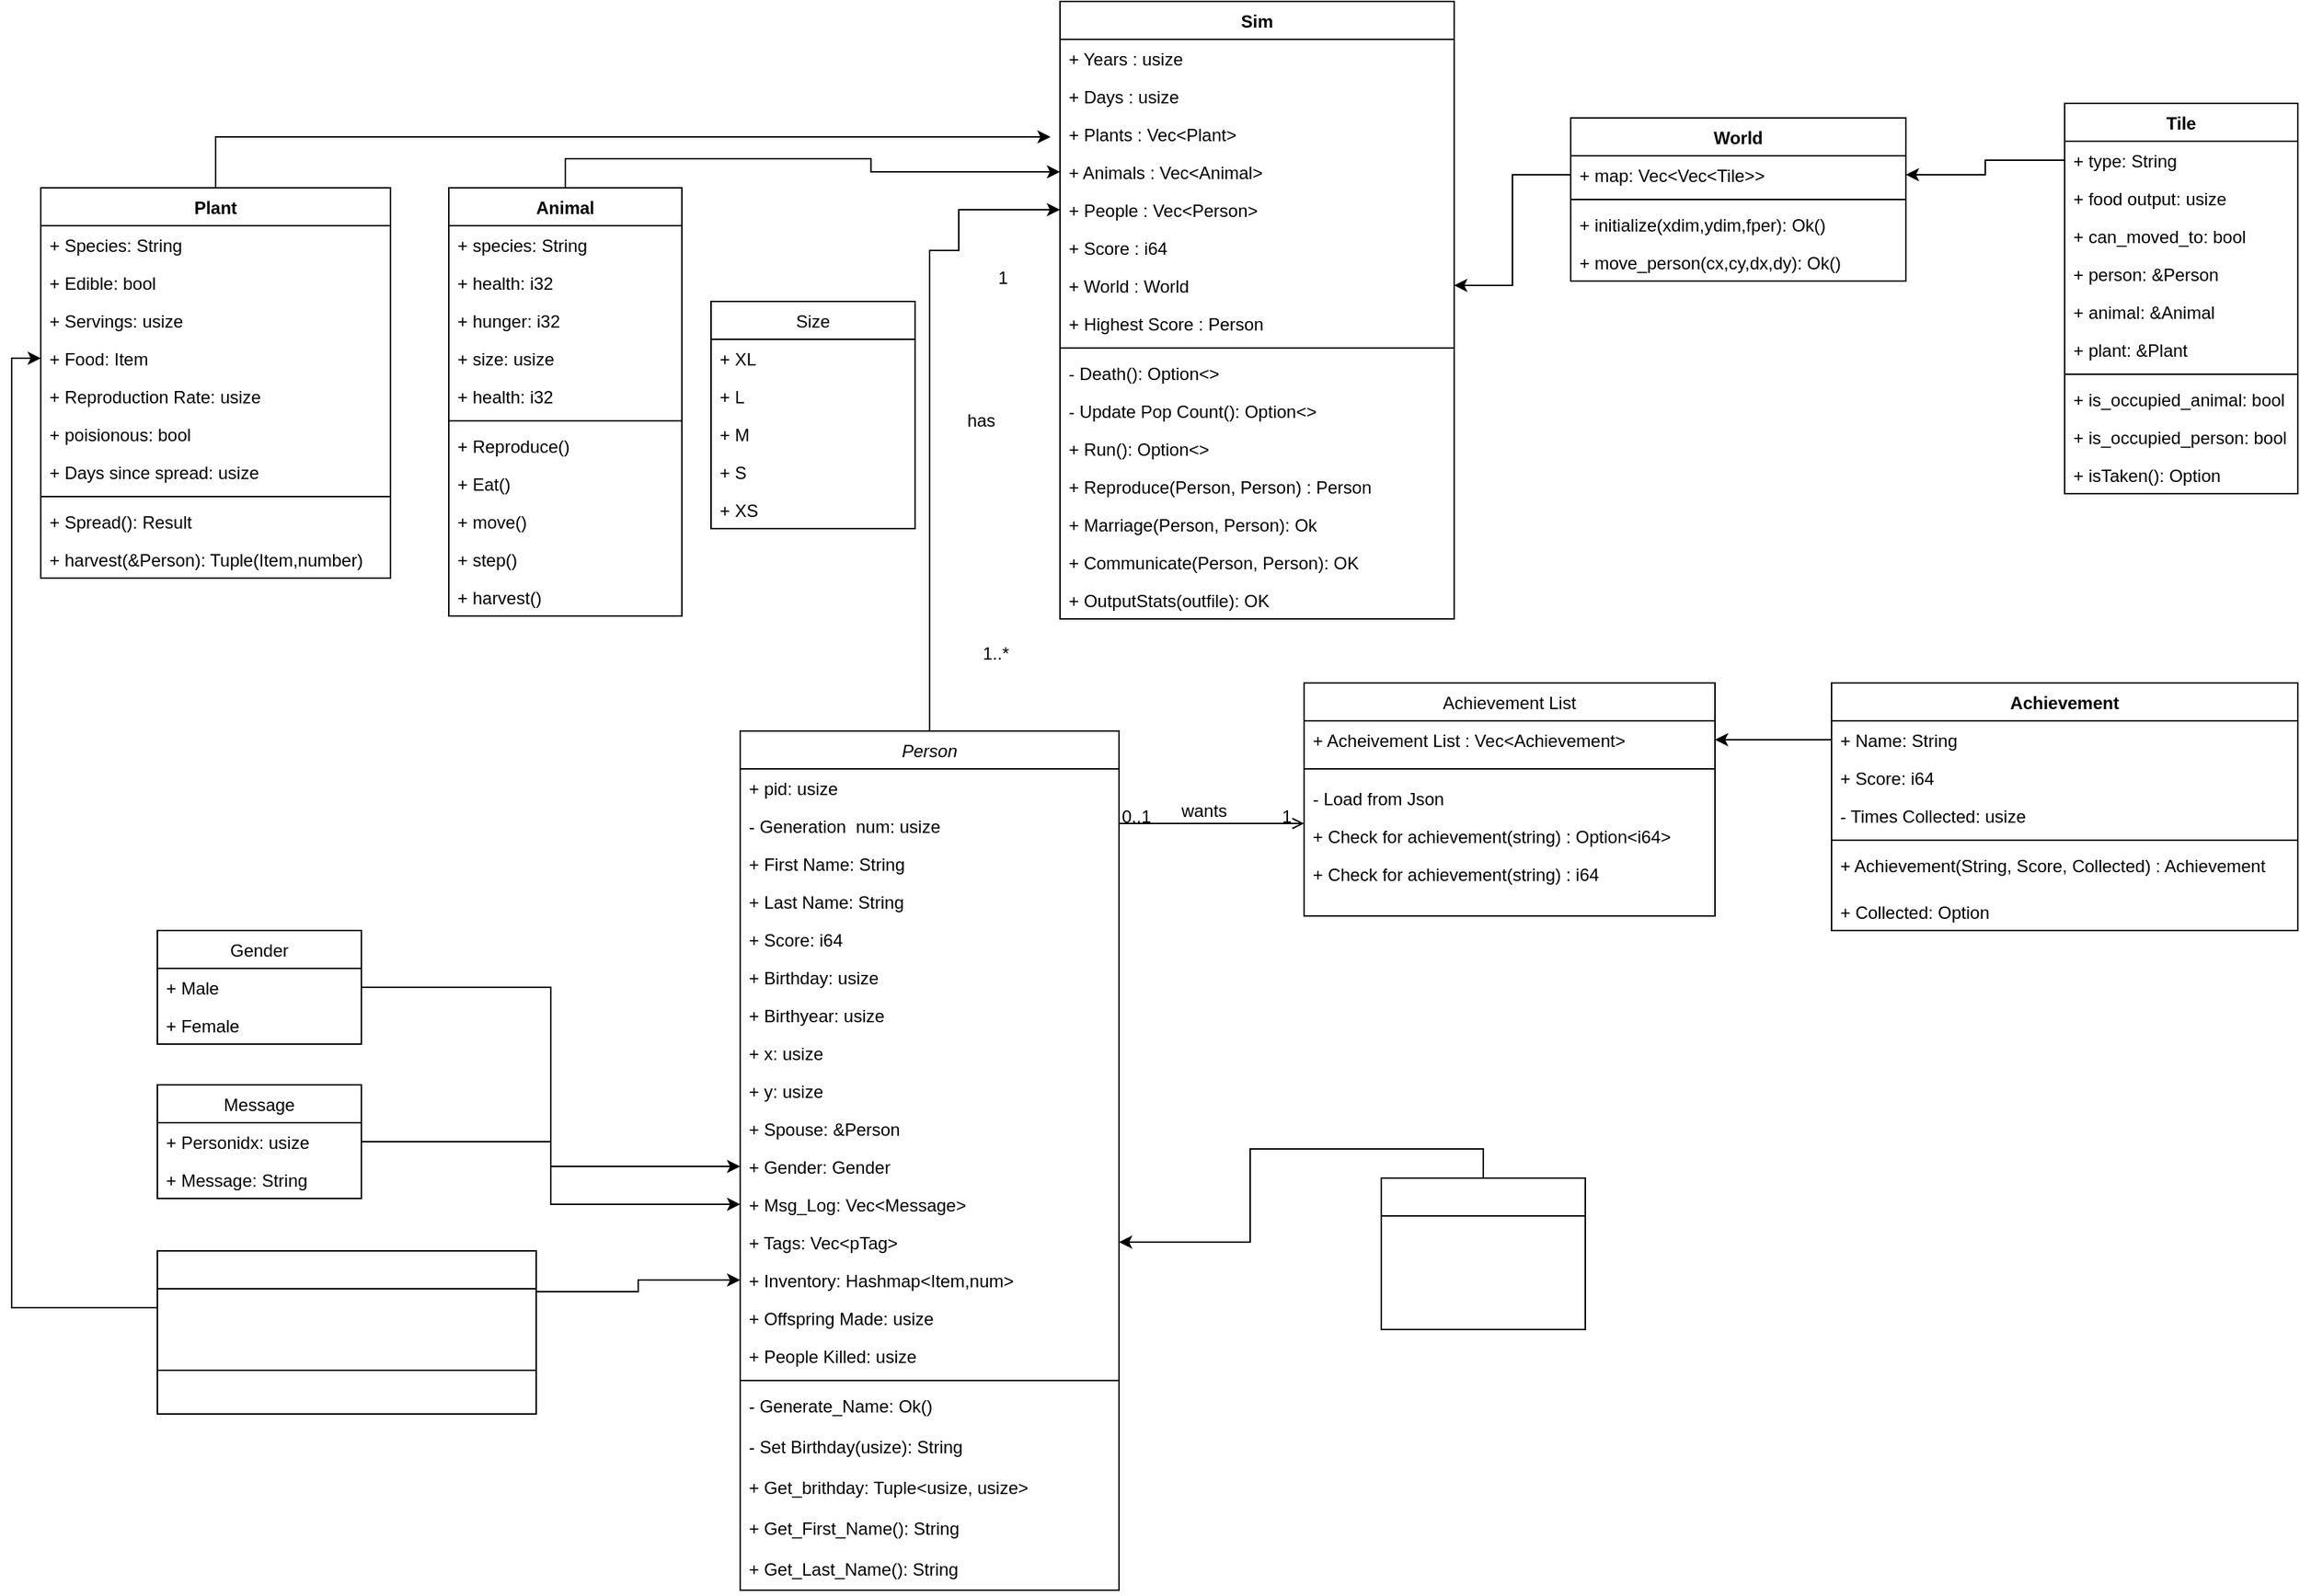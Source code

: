 <mxfile version="16.5.1" type="device" pages="7"><diagram id="C5RBs43oDa-KdzZeNtuy" name="Classes"><mxGraphModel dx="2249" dy="2026" grid="1" gridSize="10" guides="1" tooltips="1" connect="1" arrows="1" fold="1" page="1" pageScale="1" pageWidth="827" pageHeight="1169" math="0" shadow="0"><root><mxCell id="WIyWlLk6GJQsqaUBKTNV-0"/><mxCell id="WIyWlLk6GJQsqaUBKTNV-1" parent="WIyWlLk6GJQsqaUBKTNV-0"/><mxCell id="4H0dBuu5tV5vZmvH8V2F-3" style="edgeStyle=orthogonalEdgeStyle;rounded=0;orthogonalLoop=1;jettySize=auto;html=1;exitX=0.5;exitY=0;exitDx=0;exitDy=0;entryX=0;entryY=0.5;entryDx=0;entryDy=0;" parent="WIyWlLk6GJQsqaUBKTNV-1" source="zkfFHV4jXpPFQw0GAbJ--0" target="B9x6qg29VrSmZcoj97vU-24" edge="1"><mxGeometry relative="1" as="geometry"><Array as="points"><mxPoint x="330" y="-177"/></Array></mxGeometry></mxCell><mxCell id="zkfFHV4jXpPFQw0GAbJ--0" value="Person" style="swimlane;fontStyle=2;align=center;verticalAlign=top;childLayout=stackLayout;horizontal=1;startSize=26;horizontalStack=0;resizeParent=1;resizeLast=0;collapsible=1;marginBottom=0;rounded=0;shadow=0;strokeWidth=1;" parent="WIyWlLk6GJQsqaUBKTNV-1" vertex="1"><mxGeometry x="180" y="153" width="260" height="590" as="geometry"><mxRectangle x="230" y="140" width="160" height="26" as="alternateBounds"/></mxGeometry></mxCell><mxCell id="lO1jTTlKHXToJG3iWUfu-11" value="+ pid: usize" style="text;align=left;verticalAlign=top;spacingLeft=4;spacingRight=4;overflow=hidden;rotatable=0;points=[[0,0.5],[1,0.5]];portConstraint=eastwest;rounded=0;shadow=0;html=0;" parent="zkfFHV4jXpPFQw0GAbJ--0" vertex="1"><mxGeometry y="26" width="260" height="26" as="geometry"/></mxCell><mxCell id="B9x6qg29VrSmZcoj97vU-11" value="- Generation  num: usize" style="text;align=left;verticalAlign=top;spacingLeft=4;spacingRight=4;overflow=hidden;rotatable=0;points=[[0,0.5],[1,0.5]];portConstraint=eastwest;rounded=0;shadow=0;html=0;" parent="zkfFHV4jXpPFQw0GAbJ--0" vertex="1"><mxGeometry y="52" width="260" height="26" as="geometry"/></mxCell><mxCell id="zkfFHV4jXpPFQw0GAbJ--1" value="+ First Name: String" style="text;align=left;verticalAlign=top;spacingLeft=4;spacingRight=4;overflow=hidden;rotatable=0;points=[[0,0.5],[1,0.5]];portConstraint=eastwest;" parent="zkfFHV4jXpPFQw0GAbJ--0" vertex="1"><mxGeometry y="78" width="260" height="26" as="geometry"/></mxCell><mxCell id="zkfFHV4jXpPFQw0GAbJ--2" value="+ Last Name: String" style="text;align=left;verticalAlign=top;spacingLeft=4;spacingRight=4;overflow=hidden;rotatable=0;points=[[0,0.5],[1,0.5]];portConstraint=eastwest;rounded=0;shadow=0;html=0;" parent="zkfFHV4jXpPFQw0GAbJ--0" vertex="1"><mxGeometry y="104" width="260" height="26" as="geometry"/></mxCell><mxCell id="zkfFHV4jXpPFQw0GAbJ--3" value="+ Score: i64" style="text;align=left;verticalAlign=top;spacingLeft=4;spacingRight=4;overflow=hidden;rotatable=0;points=[[0,0.5],[1,0.5]];portConstraint=eastwest;rounded=0;shadow=0;html=0;" parent="zkfFHV4jXpPFQw0GAbJ--0" vertex="1"><mxGeometry y="130" width="260" height="26" as="geometry"/></mxCell><mxCell id="B9x6qg29VrSmZcoj97vU-26" value="+ Birthday: usize" style="text;align=left;verticalAlign=top;spacingLeft=4;spacingRight=4;overflow=hidden;rotatable=0;points=[[0,0.5],[1,0.5]];portConstraint=eastwest;rounded=0;shadow=0;html=0;" parent="zkfFHV4jXpPFQw0GAbJ--0" vertex="1"><mxGeometry y="156" width="260" height="26" as="geometry"/></mxCell><mxCell id="B9x6qg29VrSmZcoj97vU-27" value="+ Birthyear: usize" style="text;align=left;verticalAlign=top;spacingLeft=4;spacingRight=4;overflow=hidden;rotatable=0;points=[[0,0.5],[1,0.5]];portConstraint=eastwest;rounded=0;shadow=0;html=0;" parent="zkfFHV4jXpPFQw0GAbJ--0" vertex="1"><mxGeometry y="182" width="260" height="26" as="geometry"/></mxCell><mxCell id="4H0dBuu5tV5vZmvH8V2F-8" value="+ x: usize" style="text;align=left;verticalAlign=top;spacingLeft=4;spacingRight=4;overflow=hidden;rotatable=0;points=[[0,0.5],[1,0.5]];portConstraint=eastwest;" parent="zkfFHV4jXpPFQw0GAbJ--0" vertex="1"><mxGeometry y="208" width="260" height="26" as="geometry"/></mxCell><mxCell id="4H0dBuu5tV5vZmvH8V2F-9" value="+ y: usize" style="text;align=left;verticalAlign=top;spacingLeft=4;spacingRight=4;overflow=hidden;rotatable=0;points=[[0,0.5],[1,0.5]];portConstraint=eastwest;" parent="zkfFHV4jXpPFQw0GAbJ--0" vertex="1"><mxGeometry y="234" width="260" height="26" as="geometry"/></mxCell><mxCell id="B9x6qg29VrSmZcoj97vU-33" value="+ Spouse: &amp;Person" style="text;align=left;verticalAlign=top;spacingLeft=4;spacingRight=4;overflow=hidden;rotatable=0;points=[[0,0.5],[1,0.5]];portConstraint=eastwest;rounded=0;shadow=0;html=0;" parent="zkfFHV4jXpPFQw0GAbJ--0" vertex="1"><mxGeometry y="260" width="260" height="26" as="geometry"/></mxCell><mxCell id="B9x6qg29VrSmZcoj97vU-42" value="+ Gender: Gender" style="text;strokeColor=none;fillColor=none;align=left;verticalAlign=top;spacingLeft=4;spacingRight=4;overflow=hidden;rotatable=0;points=[[0,0.5],[1,0.5]];portConstraint=eastwest;" parent="zkfFHV4jXpPFQw0GAbJ--0" vertex="1"><mxGeometry y="286" width="260" height="26" as="geometry"/></mxCell><mxCell id="imCDhhFIm7qoO2-DQUmg-0" value="+ Msg_Log: Vec&lt;Message&gt;" style="text;strokeColor=none;fillColor=none;align=left;verticalAlign=top;spacingLeft=4;spacingRight=4;overflow=hidden;rotatable=0;points=[[0,0.5],[1,0.5]];portConstraint=eastwest;" parent="zkfFHV4jXpPFQw0GAbJ--0" vertex="1"><mxGeometry y="312" width="260" height="26" as="geometry"/></mxCell><mxCell id="eu68-THiSZPoN81XYjgA-4" value="+ Tags: Vec&lt;pTag&gt;" style="text;strokeColor=none;fillColor=none;align=left;verticalAlign=top;spacingLeft=4;spacingRight=4;overflow=hidden;rotatable=0;points=[[0,0.5],[1,0.5]];portConstraint=eastwest;" parent="zkfFHV4jXpPFQw0GAbJ--0" vertex="1"><mxGeometry y="338" width="260" height="26" as="geometry"/></mxCell><mxCell id="lO1jTTlKHXToJG3iWUfu-8" value="+ Inventory: Hashmap&lt;Item,num&gt;" style="text;strokeColor=none;fillColor=none;align=left;verticalAlign=top;spacingLeft=4;spacingRight=4;overflow=hidden;rotatable=0;points=[[0,0.5],[1,0.5]];portConstraint=eastwest;" parent="zkfFHV4jXpPFQw0GAbJ--0" vertex="1"><mxGeometry y="364" width="260" height="26" as="geometry"/></mxCell><mxCell id="w4_vxK_BvMbKeM4zjPSG-0" value="+ Offspring Made: usize" style="text;strokeColor=none;fillColor=none;align=left;verticalAlign=top;spacingLeft=4;spacingRight=4;overflow=hidden;rotatable=0;points=[[0,0.5],[1,0.5]];portConstraint=eastwest;" parent="zkfFHV4jXpPFQw0GAbJ--0" vertex="1"><mxGeometry y="390" width="260" height="26" as="geometry"/></mxCell><mxCell id="w4_vxK_BvMbKeM4zjPSG-1" value="+ People Killed: usize" style="text;strokeColor=none;fillColor=none;align=left;verticalAlign=top;spacingLeft=4;spacingRight=4;overflow=hidden;rotatable=0;points=[[0,0.5],[1,0.5]];portConstraint=eastwest;" parent="zkfFHV4jXpPFQw0GAbJ--0" vertex="1"><mxGeometry y="416" width="260" height="26" as="geometry"/></mxCell><mxCell id="zkfFHV4jXpPFQw0GAbJ--4" value="" style="line;html=1;strokeWidth=1;align=left;verticalAlign=middle;spacingTop=-1;spacingLeft=3;spacingRight=3;rotatable=0;labelPosition=right;points=[];portConstraint=eastwest;" parent="zkfFHV4jXpPFQw0GAbJ--0" vertex="1"><mxGeometry y="442" width="260" height="8" as="geometry"/></mxCell><mxCell id="NzAm6m7w5a66NoYpk-Mf-2" value="- Generate_Name: Ok()" style="text;align=left;verticalAlign=top;spacingLeft=4;spacingRight=4;overflow=hidden;rotatable=0;points=[[0,0.5],[1,0.5]];portConstraint=eastwest;" parent="zkfFHV4jXpPFQw0GAbJ--0" vertex="1"><mxGeometry y="450" width="260" height="28" as="geometry"/></mxCell><mxCell id="NzAm6m7w5a66NoYpk-Mf-3" value="- Set Birthday(usize): String" style="text;align=left;verticalAlign=top;spacingLeft=4;spacingRight=4;overflow=hidden;rotatable=0;points=[[0,0.5],[1,0.5]];portConstraint=eastwest;" parent="zkfFHV4jXpPFQw0GAbJ--0" vertex="1"><mxGeometry y="478" width="260" height="28" as="geometry"/></mxCell><mxCell id="NzAm6m7w5a66NoYpk-Mf-4" value="+ Get_brithday: Tuple&lt;usize, usize&gt;" style="text;align=left;verticalAlign=top;spacingLeft=4;spacingRight=4;overflow=hidden;rotatable=0;points=[[0,0.5],[1,0.5]];portConstraint=eastwest;" parent="zkfFHV4jXpPFQw0GAbJ--0" vertex="1"><mxGeometry y="506" width="260" height="28" as="geometry"/></mxCell><mxCell id="zkfFHV4jXpPFQw0GAbJ--5" value="+ Get_First_Name(): String" style="text;align=left;verticalAlign=top;spacingLeft=4;spacingRight=4;overflow=hidden;rotatable=0;points=[[0,0.5],[1,0.5]];portConstraint=eastwest;" parent="zkfFHV4jXpPFQw0GAbJ--0" vertex="1"><mxGeometry y="534" width="260" height="28" as="geometry"/></mxCell><mxCell id="B9x6qg29VrSmZcoj97vU-28" value="+ Get_Last_Name(): String" style="text;align=left;verticalAlign=top;spacingLeft=4;spacingRight=4;overflow=hidden;rotatable=0;points=[[0,0.5],[1,0.5]];portConstraint=eastwest;" parent="zkfFHV4jXpPFQw0GAbJ--0" vertex="1"><mxGeometry y="562" width="260" height="28" as="geometry"/></mxCell><mxCell id="zkfFHV4jXpPFQw0GAbJ--17" value="Achievement List" style="swimlane;fontStyle=0;align=center;verticalAlign=top;childLayout=stackLayout;horizontal=1;startSize=26;horizontalStack=0;resizeParent=1;resizeLast=0;collapsible=1;marginBottom=0;rounded=0;shadow=0;strokeWidth=1;" parent="WIyWlLk6GJQsqaUBKTNV-1" vertex="1"><mxGeometry x="567" y="120" width="282" height="160" as="geometry"><mxRectangle x="550" y="140" width="160" height="26" as="alternateBounds"/></mxGeometry></mxCell><mxCell id="zkfFHV4jXpPFQw0GAbJ--18" value="+ Acheivement List : Vec&lt;Achievement&gt;" style="text;align=left;verticalAlign=top;spacingLeft=4;spacingRight=4;overflow=hidden;rotatable=0;points=[[0,0.5],[1,0.5]];portConstraint=eastwest;" parent="zkfFHV4jXpPFQw0GAbJ--17" vertex="1"><mxGeometry y="26" width="282" height="26" as="geometry"/></mxCell><mxCell id="zkfFHV4jXpPFQw0GAbJ--23" value="" style="line;html=1;strokeWidth=1;align=left;verticalAlign=middle;spacingTop=-1;spacingLeft=3;spacingRight=3;rotatable=0;labelPosition=right;points=[];portConstraint=eastwest;" parent="zkfFHV4jXpPFQw0GAbJ--17" vertex="1"><mxGeometry y="52" width="282" height="14" as="geometry"/></mxCell><mxCell id="zkfFHV4jXpPFQw0GAbJ--24" value="- Load from Json" style="text;align=left;verticalAlign=top;spacingLeft=4;spacingRight=4;overflow=hidden;rotatable=0;points=[[0,0.5],[1,0.5]];portConstraint=eastwest;" parent="zkfFHV4jXpPFQw0GAbJ--17" vertex="1"><mxGeometry y="66" width="282" height="26" as="geometry"/></mxCell><mxCell id="zkfFHV4jXpPFQw0GAbJ--25" value="+ Check for achievement(string) : Option&lt;i64&gt;&#10;  " style="text;align=left;verticalAlign=top;spacingLeft=4;spacingRight=4;overflow=hidden;rotatable=0;points=[[0,0.5],[1,0.5]];portConstraint=eastwest;" parent="zkfFHV4jXpPFQw0GAbJ--17" vertex="1"><mxGeometry y="92" width="282" height="26" as="geometry"/></mxCell><mxCell id="B9x6qg29VrSmZcoj97vU-1" value="+ Check for achievement(string) : i64  " style="text;align=left;verticalAlign=top;spacingLeft=4;spacingRight=4;overflow=hidden;rotatable=0;points=[[0,0.5],[1,0.5]];portConstraint=eastwest;" parent="zkfFHV4jXpPFQw0GAbJ--17" vertex="1"><mxGeometry y="118" width="282" height="26" as="geometry"/></mxCell><mxCell id="zkfFHV4jXpPFQw0GAbJ--26" value="" style="endArrow=open;shadow=0;strokeWidth=1;rounded=0;endFill=1;edgeStyle=elbowEdgeStyle;elbow=vertical;" parent="WIyWlLk6GJQsqaUBKTNV-1" source="zkfFHV4jXpPFQw0GAbJ--0" target="zkfFHV4jXpPFQw0GAbJ--17" edge="1"><mxGeometry x="0.5" y="41" relative="1" as="geometry"><mxPoint x="380" y="192" as="sourcePoint"/><mxPoint x="540" y="192" as="targetPoint"/><mxPoint x="-40" y="32" as="offset"/></mxGeometry></mxCell><mxCell id="zkfFHV4jXpPFQw0GAbJ--27" value="0..1" style="resizable=0;align=left;verticalAlign=bottom;labelBackgroundColor=none;fontSize=12;" parent="zkfFHV4jXpPFQw0GAbJ--26" connectable="0" vertex="1"><mxGeometry x="-1" relative="1" as="geometry"><mxPoint y="4" as="offset"/></mxGeometry></mxCell><mxCell id="zkfFHV4jXpPFQw0GAbJ--28" value="1" style="resizable=0;align=right;verticalAlign=bottom;labelBackgroundColor=none;fontSize=12;" parent="zkfFHV4jXpPFQw0GAbJ--26" connectable="0" vertex="1"><mxGeometry x="1" relative="1" as="geometry"><mxPoint x="-7" y="4" as="offset"/></mxGeometry></mxCell><mxCell id="zkfFHV4jXpPFQw0GAbJ--29" value="wants&lt;br&gt;" style="text;html=1;resizable=0;points=[];;align=center;verticalAlign=middle;labelBackgroundColor=none;rounded=0;shadow=0;strokeWidth=1;fontSize=12;" parent="zkfFHV4jXpPFQw0GAbJ--26" vertex="1" connectable="0"><mxGeometry x="0.5" y="49" relative="1" as="geometry"><mxPoint x="-38" y="40" as="offset"/></mxGeometry></mxCell><mxCell id="B9x6qg29VrSmZcoj97vU-2" value="Achievement" style="swimlane;fontStyle=1;align=center;verticalAlign=top;childLayout=stackLayout;horizontal=1;startSize=26;horizontalStack=0;resizeParent=1;resizeParentMax=0;resizeLast=0;collapsible=1;marginBottom=0;" parent="WIyWlLk6GJQsqaUBKTNV-1" vertex="1"><mxGeometry x="929" y="120" width="320" height="170" as="geometry"><mxRectangle x="840" y="150" width="110" height="26" as="alternateBounds"/></mxGeometry></mxCell><mxCell id="B9x6qg29VrSmZcoj97vU-3" value="+ Name: String" style="text;strokeColor=none;fillColor=none;align=left;verticalAlign=top;spacingLeft=4;spacingRight=4;overflow=hidden;rotatable=0;points=[[0,0.5],[1,0.5]];portConstraint=eastwest;" parent="B9x6qg29VrSmZcoj97vU-2" vertex="1"><mxGeometry y="26" width="320" height="26" as="geometry"/></mxCell><mxCell id="B9x6qg29VrSmZcoj97vU-6" value="+ Score: i64" style="text;strokeColor=none;fillColor=none;align=left;verticalAlign=top;spacingLeft=4;spacingRight=4;overflow=hidden;rotatable=0;points=[[0,0.5],[1,0.5]];portConstraint=eastwest;" parent="B9x6qg29VrSmZcoj97vU-2" vertex="1"><mxGeometry y="52" width="320" height="26" as="geometry"/></mxCell><mxCell id="B9x6qg29VrSmZcoj97vU-7" value="- Times Collected: usize" style="text;strokeColor=none;fillColor=none;align=left;verticalAlign=top;spacingLeft=4;spacingRight=4;overflow=hidden;rotatable=0;points=[[0,0.5],[1,0.5]];portConstraint=eastwest;" parent="B9x6qg29VrSmZcoj97vU-2" vertex="1"><mxGeometry y="78" width="320" height="26" as="geometry"/></mxCell><mxCell id="B9x6qg29VrSmZcoj97vU-4" value="" style="line;strokeWidth=1;fillColor=none;align=left;verticalAlign=middle;spacingTop=-1;spacingLeft=3;spacingRight=3;rotatable=0;labelPosition=right;points=[];portConstraint=eastwest;" parent="B9x6qg29VrSmZcoj97vU-2" vertex="1"><mxGeometry y="104" width="320" height="8" as="geometry"/></mxCell><mxCell id="B9x6qg29VrSmZcoj97vU-5" value="+ Achievement(String, Score, Collected) : Achievement" style="text;strokeColor=none;fillColor=none;align=left;verticalAlign=top;spacingLeft=4;spacingRight=4;overflow=hidden;rotatable=0;points=[[0,0.5],[1,0.5]];portConstraint=eastwest;" parent="B9x6qg29VrSmZcoj97vU-2" vertex="1"><mxGeometry y="112" width="320" height="32" as="geometry"/></mxCell><mxCell id="B9x6qg29VrSmZcoj97vU-10" value="+ Collected: Option" style="text;strokeColor=none;fillColor=none;align=left;verticalAlign=top;spacingLeft=4;spacingRight=4;overflow=hidden;rotatable=0;points=[[0,0.5],[1,0.5]];portConstraint=eastwest;" parent="B9x6qg29VrSmZcoj97vU-2" vertex="1"><mxGeometry y="144" width="320" height="26" as="geometry"/></mxCell><mxCell id="B9x6qg29VrSmZcoj97vU-12" value="Sim" style="swimlane;fontStyle=1;align=center;verticalAlign=top;childLayout=stackLayout;horizontal=1;startSize=26;horizontalStack=0;resizeParent=1;resizeParentMax=0;resizeLast=0;collapsible=1;marginBottom=0;" parent="WIyWlLk6GJQsqaUBKTNV-1" vertex="1"><mxGeometry x="399.5" y="-348" width="270.5" height="424" as="geometry"/></mxCell><mxCell id="B9x6qg29VrSmZcoj97vU-13" value="+ Years : usize" style="text;strokeColor=none;fillColor=none;align=left;verticalAlign=top;spacingLeft=4;spacingRight=4;overflow=hidden;rotatable=0;points=[[0,0.5],[1,0.5]];portConstraint=eastwest;" parent="B9x6qg29VrSmZcoj97vU-12" vertex="1"><mxGeometry y="26" width="270.5" height="26" as="geometry"/></mxCell><mxCell id="B9x6qg29VrSmZcoj97vU-18" value="+ Days : usize&#10;&#10;" style="text;align=left;verticalAlign=top;spacingLeft=4;spacingRight=4;overflow=hidden;rotatable=0;points=[[0,0.5],[1,0.5]];portConstraint=eastwest;rounded=0;shadow=0;html=0;" parent="B9x6qg29VrSmZcoj97vU-12" vertex="1"><mxGeometry y="52" width="270.5" height="26" as="geometry"/></mxCell><mxCell id="hnREJMREGxshGK9TdRje-11" value="+ Plants : Vec&lt;Plant&gt;" style="text;align=left;verticalAlign=top;spacingLeft=4;spacingRight=4;overflow=hidden;rotatable=0;points=[[0,0.5],[1,0.5]];portConstraint=eastwest;rounded=0;shadow=0;html=0;" vertex="1" parent="B9x6qg29VrSmZcoj97vU-12"><mxGeometry y="78" width="270.5" height="26" as="geometry"/></mxCell><mxCell id="hnREJMREGxshGK9TdRje-12" value="+ Animals : Vec&lt;Animal&gt;" style="text;align=left;verticalAlign=top;spacingLeft=4;spacingRight=4;overflow=hidden;rotatable=0;points=[[0,0.5],[1,0.5]];portConstraint=eastwest;rounded=0;shadow=0;html=0;" vertex="1" parent="B9x6qg29VrSmZcoj97vU-12"><mxGeometry y="104" width="270.5" height="26" as="geometry"/></mxCell><mxCell id="B9x6qg29VrSmZcoj97vU-24" value="+ People : Vec&lt;Person&gt;" style="text;align=left;verticalAlign=top;spacingLeft=4;spacingRight=4;overflow=hidden;rotatable=0;points=[[0,0.5],[1,0.5]];portConstraint=eastwest;rounded=0;shadow=0;html=0;" parent="B9x6qg29VrSmZcoj97vU-12" vertex="1"><mxGeometry y="130" width="270.5" height="26" as="geometry"/></mxCell><mxCell id="B9x6qg29VrSmZcoj97vU-25" value="+ Score : i64" style="text;align=left;verticalAlign=top;spacingLeft=4;spacingRight=4;overflow=hidden;rotatable=0;points=[[0,0.5],[1,0.5]];portConstraint=eastwest;rounded=0;shadow=0;html=0;" parent="B9x6qg29VrSmZcoj97vU-12" vertex="1"><mxGeometry y="156" width="270.5" height="26" as="geometry"/></mxCell><mxCell id="hhVYq4g0NmVkpreXHSz7-0" value="+ World : World" style="text;align=left;verticalAlign=top;spacingLeft=4;spacingRight=4;overflow=hidden;rotatable=0;points=[[0,0.5],[1,0.5]];portConstraint=eastwest;rounded=0;shadow=0;html=0;" parent="B9x6qg29VrSmZcoj97vU-12" vertex="1"><mxGeometry y="182" width="270.5" height="26" as="geometry"/></mxCell><mxCell id="4H0dBuu5tV5vZmvH8V2F-5" value="+ Highest Score : Person" style="text;align=left;verticalAlign=top;spacingLeft=4;spacingRight=4;overflow=hidden;rotatable=0;points=[[0,0.5],[1,0.5]];portConstraint=eastwest;rounded=0;shadow=0;html=0;" parent="B9x6qg29VrSmZcoj97vU-12" vertex="1"><mxGeometry y="208" width="270.5" height="26" as="geometry"/></mxCell><mxCell id="B9x6qg29VrSmZcoj97vU-14" value="" style="line;strokeWidth=1;fillColor=none;align=left;verticalAlign=middle;spacingTop=-1;spacingLeft=3;spacingRight=3;rotatable=0;labelPosition=right;points=[];portConstraint=eastwest;" parent="B9x6qg29VrSmZcoj97vU-12" vertex="1"><mxGeometry y="234" width="270.5" height="8" as="geometry"/></mxCell><mxCell id="4H0dBuu5tV5vZmvH8V2F-6" value="- Death(): Option&lt;&gt;" style="text;strokeColor=none;fillColor=none;align=left;verticalAlign=top;spacingLeft=4;spacingRight=4;overflow=hidden;rotatable=0;points=[[0,0.5],[1,0.5]];portConstraint=eastwest;" parent="B9x6qg29VrSmZcoj97vU-12" vertex="1"><mxGeometry y="242" width="270.5" height="26" as="geometry"/></mxCell><mxCell id="4H0dBuu5tV5vZmvH8V2F-7" value="- Update Pop Count(): Option&lt;&gt;" style="text;strokeColor=none;fillColor=none;align=left;verticalAlign=top;spacingLeft=4;spacingRight=4;overflow=hidden;rotatable=0;points=[[0,0.5],[1,0.5]];portConstraint=eastwest;" parent="B9x6qg29VrSmZcoj97vU-12" vertex="1"><mxGeometry y="268" width="270.5" height="26" as="geometry"/></mxCell><mxCell id="B9x6qg29VrSmZcoj97vU-15" value="+ Run(): Option&lt;&gt;" style="text;strokeColor=none;fillColor=none;align=left;verticalAlign=top;spacingLeft=4;spacingRight=4;overflow=hidden;rotatable=0;points=[[0,0.5],[1,0.5]];portConstraint=eastwest;" parent="B9x6qg29VrSmZcoj97vU-12" vertex="1"><mxGeometry y="294" width="270.5" height="26" as="geometry"/></mxCell><mxCell id="B9x6qg29VrSmZcoj97vU-19" value="+ Reproduce(Person, Person) : Person" style="text;align=left;verticalAlign=top;spacingLeft=4;spacingRight=4;overflow=hidden;rotatable=0;points=[[0,0.5],[1,0.5]];portConstraint=eastwest;rounded=0;shadow=0;html=0;" parent="B9x6qg29VrSmZcoj97vU-12" vertex="1"><mxGeometry y="320" width="270.5" height="26" as="geometry"/></mxCell><mxCell id="B9x6qg29VrSmZcoj97vU-44" value="+ Marriage(Person, Person): Ok" style="text;strokeColor=none;fillColor=none;align=left;verticalAlign=top;spacingLeft=4;spacingRight=4;overflow=hidden;rotatable=0;points=[[0,0.5],[1,0.5]];portConstraint=eastwest;" parent="B9x6qg29VrSmZcoj97vU-12" vertex="1"><mxGeometry y="346" width="270.5" height="26" as="geometry"/></mxCell><mxCell id="B9x6qg29VrSmZcoj97vU-47" value="+ Communicate(Person, Person): OK" style="text;strokeColor=none;fillColor=none;align=left;verticalAlign=top;spacingLeft=4;spacingRight=4;overflow=hidden;rotatable=0;points=[[0,0.5],[1,0.5]];portConstraint=eastwest;" parent="B9x6qg29VrSmZcoj97vU-12" vertex="1"><mxGeometry y="372" width="270.5" height="26" as="geometry"/></mxCell><mxCell id="4H0dBuu5tV5vZmvH8V2F-4" value="+ OutputStats(outfile): OK" style="text;strokeColor=none;fillColor=none;align=left;verticalAlign=top;spacingLeft=4;spacingRight=4;overflow=hidden;rotatable=0;points=[[0,0.5],[1,0.5]];portConstraint=eastwest;" parent="B9x6qg29VrSmZcoj97vU-12" vertex="1"><mxGeometry y="398" width="270.5" height="26" as="geometry"/></mxCell><mxCell id="B9x6qg29VrSmZcoj97vU-22" value="1" style="text;html=1;align=center;verticalAlign=middle;resizable=0;points=[];autosize=1;strokeColor=none;fillColor=none;" parent="WIyWlLk6GJQsqaUBKTNV-1" vertex="1"><mxGeometry x="350" y="-168" width="20" height="20" as="geometry"/></mxCell><mxCell id="B9x6qg29VrSmZcoj97vU-23" value="1..*" style="text;html=1;align=center;verticalAlign=middle;resizable=0;points=[];autosize=1;strokeColor=none;fillColor=none;" parent="WIyWlLk6GJQsqaUBKTNV-1" vertex="1"><mxGeometry x="340" y="90" width="30" height="20" as="geometry"/></mxCell><mxCell id="B9x6qg29VrSmZcoj97vU-29" value="has" style="text;html=1;align=center;verticalAlign=middle;resizable=0;points=[];autosize=1;strokeColor=none;fillColor=none;" parent="WIyWlLk6GJQsqaUBKTNV-1" vertex="1"><mxGeometry x="330" y="-70" width="30" height="20" as="geometry"/></mxCell><mxCell id="B9x6qg29VrSmZcoj97vU-38" value="Gender" style="swimlane;fontStyle=0;childLayout=stackLayout;horizontal=1;startSize=26;fillColor=none;horizontalStack=0;resizeParent=1;resizeParentMax=0;resizeLast=0;collapsible=1;marginBottom=0;" parent="WIyWlLk6GJQsqaUBKTNV-1" vertex="1"><mxGeometry x="-220" y="290" width="140" height="78" as="geometry"/></mxCell><mxCell id="B9x6qg29VrSmZcoj97vU-39" value="+ Male" style="text;strokeColor=none;fillColor=none;align=left;verticalAlign=top;spacingLeft=4;spacingRight=4;overflow=hidden;rotatable=0;points=[[0,0.5],[1,0.5]];portConstraint=eastwest;" parent="B9x6qg29VrSmZcoj97vU-38" vertex="1"><mxGeometry y="26" width="140" height="26" as="geometry"/></mxCell><mxCell id="B9x6qg29VrSmZcoj97vU-40" value="+ Female" style="text;strokeColor=none;fillColor=none;align=left;verticalAlign=top;spacingLeft=4;spacingRight=4;overflow=hidden;rotatable=0;points=[[0,0.5],[1,0.5]];portConstraint=eastwest;" parent="B9x6qg29VrSmZcoj97vU-38" vertex="1"><mxGeometry y="52" width="140" height="26" as="geometry"/></mxCell><mxCell id="B9x6qg29VrSmZcoj97vU-43" style="edgeStyle=orthogonalEdgeStyle;rounded=0;orthogonalLoop=1;jettySize=auto;html=1;exitX=1;exitY=0.5;exitDx=0;exitDy=0;entryX=0;entryY=0.5;entryDx=0;entryDy=0;" parent="WIyWlLk6GJQsqaUBKTNV-1" source="B9x6qg29VrSmZcoj97vU-39" target="B9x6qg29VrSmZcoj97vU-42" edge="1"><mxGeometry relative="1" as="geometry"/></mxCell><mxCell id="NzAm6m7w5a66NoYpk-Mf-1" style="edgeStyle=orthogonalEdgeStyle;rounded=0;orthogonalLoop=1;jettySize=auto;html=1;exitX=1;exitY=0.5;exitDx=0;exitDy=0;entryX=0;entryY=0.5;entryDx=0;entryDy=0;" parent="WIyWlLk6GJQsqaUBKTNV-1" source="B9x6qg29VrSmZcoj97vU-49" target="imCDhhFIm7qoO2-DQUmg-0" edge="1"><mxGeometry relative="1" as="geometry"/></mxCell><mxCell id="B9x6qg29VrSmZcoj97vU-49" value="Message" style="swimlane;fontStyle=0;childLayout=stackLayout;horizontal=1;startSize=26;fillColor=none;horizontalStack=0;resizeParent=1;resizeParentMax=0;resizeLast=0;collapsible=1;marginBottom=0;" parent="WIyWlLk6GJQsqaUBKTNV-1" vertex="1"><mxGeometry x="-220" y="396" width="140" height="78" as="geometry"/></mxCell><mxCell id="B9x6qg29VrSmZcoj97vU-50" value="+ Personidx: usize" style="text;strokeColor=none;fillColor=none;align=left;verticalAlign=top;spacingLeft=4;spacingRight=4;overflow=hidden;rotatable=0;points=[[0,0.5],[1,0.5]];portConstraint=eastwest;" parent="B9x6qg29VrSmZcoj97vU-49" vertex="1"><mxGeometry y="26" width="140" height="26" as="geometry"/></mxCell><mxCell id="B9x6qg29VrSmZcoj97vU-51" value="+ Message: String" style="text;strokeColor=none;fillColor=none;align=left;verticalAlign=top;spacingLeft=4;spacingRight=4;overflow=hidden;rotatable=0;points=[[0,0.5],[1,0.5]];portConstraint=eastwest;" parent="B9x6qg29VrSmZcoj97vU-49" vertex="1"><mxGeometry y="52" width="140" height="26" as="geometry"/></mxCell><mxCell id="hhVYq4g0NmVkpreXHSz7-1" value="World" style="swimlane;fontStyle=1;align=center;verticalAlign=top;childLayout=stackLayout;horizontal=1;startSize=26;horizontalStack=0;resizeParent=1;resizeParentMax=0;resizeLast=0;collapsible=1;marginBottom=0;" parent="WIyWlLk6GJQsqaUBKTNV-1" vertex="1"><mxGeometry x="750" y="-268" width="230" height="112" as="geometry"/></mxCell><mxCell id="hhVYq4g0NmVkpreXHSz7-2" value="+ map: Vec&lt;Vec&lt;Tile&gt;&gt;" style="text;strokeColor=none;fillColor=none;align=left;verticalAlign=top;spacingLeft=4;spacingRight=4;overflow=hidden;rotatable=0;points=[[0,0.5],[1,0.5]];portConstraint=eastwest;" parent="hhVYq4g0NmVkpreXHSz7-1" vertex="1"><mxGeometry y="26" width="230" height="26" as="geometry"/></mxCell><mxCell id="hhVYq4g0NmVkpreXHSz7-3" value="" style="line;strokeWidth=1;fillColor=none;align=left;verticalAlign=middle;spacingTop=-1;spacingLeft=3;spacingRight=3;rotatable=0;labelPosition=right;points=[];portConstraint=eastwest;" parent="hhVYq4g0NmVkpreXHSz7-1" vertex="1"><mxGeometry y="52" width="230" height="8" as="geometry"/></mxCell><mxCell id="hhVYq4g0NmVkpreXHSz7-4" value="+ initialize(xdim,ydim,fper): Ok()" style="text;strokeColor=none;fillColor=none;align=left;verticalAlign=top;spacingLeft=4;spacingRight=4;overflow=hidden;rotatable=0;points=[[0,0.5],[1,0.5]];portConstraint=eastwest;" parent="hhVYq4g0NmVkpreXHSz7-1" vertex="1"><mxGeometry y="60" width="230" height="26" as="geometry"/></mxCell><mxCell id="4H0dBuu5tV5vZmvH8V2F-1" value="+ move_person(cx,cy,dx,dy): Ok()" style="text;strokeColor=none;fillColor=none;align=left;verticalAlign=top;spacingLeft=4;spacingRight=4;overflow=hidden;rotatable=0;points=[[0,0.5],[1,0.5]];portConstraint=eastwest;" parent="hhVYq4g0NmVkpreXHSz7-1" vertex="1"><mxGeometry y="86" width="230" height="26" as="geometry"/></mxCell><mxCell id="hhVYq4g0NmVkpreXHSz7-5" value="Tile" style="swimlane;fontStyle=1;align=center;verticalAlign=top;childLayout=stackLayout;horizontal=1;startSize=26;horizontalStack=0;resizeParent=1;resizeParentMax=0;resizeLast=0;collapsible=1;marginBottom=0;" parent="WIyWlLk6GJQsqaUBKTNV-1" vertex="1"><mxGeometry x="1089" y="-278" width="160" height="268" as="geometry"/></mxCell><mxCell id="hhVYq4g0NmVkpreXHSz7-10" value="+ type: String" style="text;strokeColor=none;fillColor=none;align=left;verticalAlign=top;spacingLeft=4;spacingRight=4;overflow=hidden;rotatable=0;points=[[0,0.5],[1,0.5]];portConstraint=eastwest;" parent="hhVYq4g0NmVkpreXHSz7-5" vertex="1"><mxGeometry y="26" width="160" height="26" as="geometry"/></mxCell><mxCell id="hhVYq4g0NmVkpreXHSz7-11" value="+ food output: usize" style="text;strokeColor=none;fillColor=none;align=left;verticalAlign=top;spacingLeft=4;spacingRight=4;overflow=hidden;rotatable=0;points=[[0,0.5],[1,0.5]];portConstraint=eastwest;" parent="hhVYq4g0NmVkpreXHSz7-5" vertex="1"><mxGeometry y="52" width="160" height="26" as="geometry"/></mxCell><mxCell id="hnREJMREGxshGK9TdRje-20" value="+ can_moved_to: bool" style="text;strokeColor=none;fillColor=none;align=left;verticalAlign=top;spacingLeft=4;spacingRight=4;overflow=hidden;rotatable=0;points=[[0,0.5],[1,0.5]];portConstraint=eastwest;" vertex="1" parent="hhVYq4g0NmVkpreXHSz7-5"><mxGeometry y="78" width="160" height="26" as="geometry"/></mxCell><mxCell id="hnREJMREGxshGK9TdRje-8" value="+ person: &amp;Person" style="text;strokeColor=none;fillColor=none;align=left;verticalAlign=top;spacingLeft=4;spacingRight=4;overflow=hidden;rotatable=0;points=[[0,0.5],[1,0.5]];portConstraint=eastwest;" vertex="1" parent="hhVYq4g0NmVkpreXHSz7-5"><mxGeometry y="104" width="160" height="26" as="geometry"/></mxCell><mxCell id="hhVYq4g0NmVkpreXHSz7-12" value="+ animal: &amp;Animal" style="text;strokeColor=none;fillColor=none;align=left;verticalAlign=top;spacingLeft=4;spacingRight=4;overflow=hidden;rotatable=0;points=[[0,0.5],[1,0.5]];portConstraint=eastwest;" parent="hhVYq4g0NmVkpreXHSz7-5" vertex="1"><mxGeometry y="130" width="160" height="26" as="geometry"/></mxCell><mxCell id="hnREJMREGxshGK9TdRje-0" value="+ plant: &amp;Plant" style="text;strokeColor=none;fillColor=none;align=left;verticalAlign=top;spacingLeft=4;spacingRight=4;overflow=hidden;rotatable=0;points=[[0,0.5],[1,0.5]];portConstraint=eastwest;" vertex="1" parent="hhVYq4g0NmVkpreXHSz7-5"><mxGeometry y="156" width="160" height="26" as="geometry"/></mxCell><mxCell id="hhVYq4g0NmVkpreXHSz7-7" value="" style="line;strokeWidth=1;fillColor=none;align=left;verticalAlign=middle;spacingTop=-1;spacingLeft=3;spacingRight=3;rotatable=0;labelPosition=right;points=[];portConstraint=eastwest;" parent="hhVYq4g0NmVkpreXHSz7-5" vertex="1"><mxGeometry y="182" width="160" height="8" as="geometry"/></mxCell><mxCell id="hnREJMREGxshGK9TdRje-9" value="+ is_occupied_animal: bool" style="text;strokeColor=none;fillColor=none;align=left;verticalAlign=top;spacingLeft=4;spacingRight=4;overflow=hidden;rotatable=0;points=[[0,0.5],[1,0.5]];portConstraint=eastwest;" vertex="1" parent="hhVYq4g0NmVkpreXHSz7-5"><mxGeometry y="190" width="160" height="26" as="geometry"/></mxCell><mxCell id="hnREJMREGxshGK9TdRje-10" value="+ is_occupied_person: bool" style="text;strokeColor=none;fillColor=none;align=left;verticalAlign=top;spacingLeft=4;spacingRight=4;overflow=hidden;rotatable=0;points=[[0,0.5],[1,0.5]];portConstraint=eastwest;" vertex="1" parent="hhVYq4g0NmVkpreXHSz7-5"><mxGeometry y="216" width="160" height="26" as="geometry"/></mxCell><mxCell id="hhVYq4g0NmVkpreXHSz7-8" value="+ isTaken(): Option" style="text;strokeColor=none;fillColor=none;align=left;verticalAlign=top;spacingLeft=4;spacingRight=4;overflow=hidden;rotatable=0;points=[[0,0.5],[1,0.5]];portConstraint=eastwest;" parent="hhVYq4g0NmVkpreXHSz7-5" vertex="1"><mxGeometry y="242" width="160" height="26" as="geometry"/></mxCell><mxCell id="4H0dBuu5tV5vZmvH8V2F-0" style="edgeStyle=orthogonalEdgeStyle;rounded=0;orthogonalLoop=1;jettySize=auto;html=1;exitX=0;exitY=0.5;exitDx=0;exitDy=0;entryX=1;entryY=0.5;entryDx=0;entryDy=0;" parent="WIyWlLk6GJQsqaUBKTNV-1" source="hhVYq4g0NmVkpreXHSz7-2" target="hhVYq4g0NmVkpreXHSz7-0" edge="1"><mxGeometry relative="1" as="geometry"/></mxCell><mxCell id="4H0dBuu5tV5vZmvH8V2F-2" style="edgeStyle=orthogonalEdgeStyle;rounded=0;orthogonalLoop=1;jettySize=auto;html=1;exitX=0;exitY=0.5;exitDx=0;exitDy=0;entryX=1;entryY=0.5;entryDx=0;entryDy=0;" parent="WIyWlLk6GJQsqaUBKTNV-1" source="hhVYq4g0NmVkpreXHSz7-10" target="hhVYq4g0NmVkpreXHSz7-2" edge="1"><mxGeometry relative="1" as="geometry"/></mxCell><mxCell id="B9x6qg29VrSmZcoj97vU-9" style="edgeStyle=orthogonalEdgeStyle;rounded=0;orthogonalLoop=1;jettySize=auto;html=1;exitX=0;exitY=0.5;exitDx=0;exitDy=0;entryX=1;entryY=0.5;entryDx=0;entryDy=0;" parent="WIyWlLk6GJQsqaUBKTNV-1" source="B9x6qg29VrSmZcoj97vU-3" target="zkfFHV4jXpPFQw0GAbJ--18" edge="1"><mxGeometry relative="1" as="geometry"/></mxCell><mxCell id="StLFZChWHPCaP2syb8Xn-0" style="edgeStyle=orthogonalEdgeStyle;rounded=0;orthogonalLoop=1;jettySize=auto;html=1;exitX=0.5;exitY=0;exitDx=0;exitDy=0;entryX=1;entryY=0.5;entryDx=0;entryDy=0;fontColor=#FFFFFF;" parent="WIyWlLk6GJQsqaUBKTNV-1" source="eu68-THiSZPoN81XYjgA-5" target="eu68-THiSZPoN81XYjgA-4" edge="1"><mxGeometry relative="1" as="geometry"/></mxCell><mxCell id="eu68-THiSZPoN81XYjgA-5" value="pTag" style="swimlane;fontStyle=0;childLayout=stackLayout;horizontal=1;startSize=26;fillColor=none;horizontalStack=0;resizeParent=1;resizeParentMax=0;resizeLast=0;collapsible=1;marginBottom=0;fontColor=#FFFFFF;" parent="WIyWlLk6GJQsqaUBKTNV-1" vertex="1"><mxGeometry x="620" y="460" width="140" height="104" as="geometry"/></mxCell><mxCell id="eu68-THiSZPoN81XYjgA-6" value="+ field: type" style="text;strokeColor=none;fillColor=none;align=left;verticalAlign=top;spacingLeft=4;spacingRight=4;overflow=hidden;rotatable=0;points=[[0,0.5],[1,0.5]];portConstraint=eastwest;fontColor=#FFFFFF;" parent="eu68-THiSZPoN81XYjgA-5" vertex="1"><mxGeometry y="26" width="140" height="26" as="geometry"/></mxCell><mxCell id="eu68-THiSZPoN81XYjgA-7" value="+ field: type" style="text;strokeColor=none;fillColor=none;align=left;verticalAlign=top;spacingLeft=4;spacingRight=4;overflow=hidden;rotatable=0;points=[[0,0.5],[1,0.5]];portConstraint=eastwest;fontColor=#FFFFFF;" parent="eu68-THiSZPoN81XYjgA-5" vertex="1"><mxGeometry y="52" width="140" height="26" as="geometry"/></mxCell><mxCell id="eu68-THiSZPoN81XYjgA-8" value="+ field: type" style="text;strokeColor=none;fillColor=none;align=left;verticalAlign=top;spacingLeft=4;spacingRight=4;overflow=hidden;rotatable=0;points=[[0,0.5],[1,0.5]];portConstraint=eastwest;fontColor=#FFFFFF;" parent="eu68-THiSZPoN81XYjgA-5" vertex="1"><mxGeometry y="78" width="140" height="26" as="geometry"/></mxCell><mxCell id="lO1jTTlKHXToJG3iWUfu-9" style="edgeStyle=orthogonalEdgeStyle;rounded=0;orthogonalLoop=1;jettySize=auto;html=1;exitX=1;exitY=0.25;exitDx=0;exitDy=0;fontColor=#FFFFFF;" parent="WIyWlLk6GJQsqaUBKTNV-1" source="lO1jTTlKHXToJG3iWUfu-4" target="lO1jTTlKHXToJG3iWUfu-8" edge="1"><mxGeometry relative="1" as="geometry"/></mxCell><mxCell id="lO1jTTlKHXToJG3iWUfu-4" value="Item" style="swimlane;fontStyle=1;align=center;verticalAlign=top;childLayout=stackLayout;horizontal=1;startSize=26;horizontalStack=0;resizeParent=1;resizeParentMax=0;resizeLast=0;collapsible=1;marginBottom=0;fontColor=#FFFFFF;" parent="WIyWlLk6GJQsqaUBKTNV-1" vertex="1"><mxGeometry x="-220" y="510" width="260" height="112" as="geometry"/></mxCell><mxCell id="lO1jTTlKHXToJG3iWUfu-5" value="+ Name: String" style="text;strokeColor=none;fillColor=none;align=left;verticalAlign=top;spacingLeft=4;spacingRight=4;overflow=hidden;rotatable=0;points=[[0,0.5],[1,0.5]];portConstraint=eastwest;fontColor=#FFFFFF;" parent="lO1jTTlKHXToJG3iWUfu-4" vertex="1"><mxGeometry y="26" width="260" height="26" as="geometry"/></mxCell><mxCell id="lO1jTTlKHXToJG3iWUfu-10" value="+ Tags: Vec&lt;iTag&gt;" style="text;strokeColor=none;fillColor=none;align=left;verticalAlign=top;spacingLeft=4;spacingRight=4;overflow=hidden;rotatable=0;points=[[0,0.5],[1,0.5]];portConstraint=eastwest;fontColor=#FFFFFF;" parent="lO1jTTlKHXToJG3iWUfu-4" vertex="1"><mxGeometry y="52" width="260" height="26" as="geometry"/></mxCell><mxCell id="lO1jTTlKHXToJG3iWUfu-6" value="" style="line;strokeWidth=1;fillColor=none;align=left;verticalAlign=middle;spacingTop=-1;spacingLeft=3;spacingRight=3;rotatable=0;labelPosition=right;points=[];portConstraint=eastwest;fontColor=#FFFFFF;" parent="lO1jTTlKHXToJG3iWUfu-4" vertex="1"><mxGeometry y="78" width="260" height="8" as="geometry"/></mxCell><mxCell id="lO1jTTlKHXToJG3iWUfu-7" value="+ Check for tag(String): Option" style="text;strokeColor=none;fillColor=none;align=left;verticalAlign=top;spacingLeft=4;spacingRight=4;overflow=hidden;rotatable=0;points=[[0,0.5],[1,0.5]];portConstraint=eastwest;fontColor=#FFFFFF;" parent="lO1jTTlKHXToJG3iWUfu-4" vertex="1"><mxGeometry y="86" width="260" height="26" as="geometry"/></mxCell><mxCell id="hnREJMREGxshGK9TdRje-13" style="edgeStyle=orthogonalEdgeStyle;rounded=0;orthogonalLoop=1;jettySize=auto;html=1;exitX=0.5;exitY=0;exitDx=0;exitDy=0;entryX=-0.024;entryY=0.577;entryDx=0;entryDy=0;entryPerimeter=0;" edge="1" parent="WIyWlLk6GJQsqaUBKTNV-1" source="hnREJMREGxshGK9TdRje-1" target="hnREJMREGxshGK9TdRje-11"><mxGeometry relative="1" as="geometry"/></mxCell><mxCell id="hnREJMREGxshGK9TdRje-1" value="Plant" style="swimlane;fontStyle=1;align=center;verticalAlign=top;childLayout=stackLayout;horizontal=1;startSize=26;horizontalStack=0;resizeParent=1;resizeParentMax=0;resizeLast=0;collapsible=1;marginBottom=0;" vertex="1" parent="WIyWlLk6GJQsqaUBKTNV-1"><mxGeometry x="-300" y="-220" width="240" height="268" as="geometry"/></mxCell><mxCell id="hnREJMREGxshGK9TdRje-2" value="+ Species: String" style="text;strokeColor=none;fillColor=none;align=left;verticalAlign=top;spacingLeft=4;spacingRight=4;overflow=hidden;rotatable=0;points=[[0,0.5],[1,0.5]];portConstraint=eastwest;" vertex="1" parent="hnREJMREGxshGK9TdRje-1"><mxGeometry y="26" width="240" height="26" as="geometry"/></mxCell><mxCell id="hnREJMREGxshGK9TdRje-5" value="+ Edible: bool" style="text;strokeColor=none;fillColor=none;align=left;verticalAlign=top;spacingLeft=4;spacingRight=4;overflow=hidden;rotatable=0;points=[[0,0.5],[1,0.5]];portConstraint=eastwest;" vertex="1" parent="hnREJMREGxshGK9TdRje-1"><mxGeometry y="52" width="240" height="26" as="geometry"/></mxCell><mxCell id="hnREJMREGxshGK9TdRje-6" value="+ Servings: usize" style="text;strokeColor=none;fillColor=none;align=left;verticalAlign=top;spacingLeft=4;spacingRight=4;overflow=hidden;rotatable=0;points=[[0,0.5],[1,0.5]];portConstraint=eastwest;" vertex="1" parent="hnREJMREGxshGK9TdRje-1"><mxGeometry y="78" width="240" height="26" as="geometry"/></mxCell><mxCell id="mVzV3HaPB4dMUETYbzN--0" value="+ Food: Item" style="text;strokeColor=none;fillColor=none;align=left;verticalAlign=top;spacingLeft=4;spacingRight=4;overflow=hidden;rotatable=0;points=[[0,0.5],[1,0.5]];portConstraint=eastwest;" vertex="1" parent="hnREJMREGxshGK9TdRje-1"><mxGeometry y="104" width="240" height="26" as="geometry"/></mxCell><mxCell id="73K7f5GhOv_FHxV56Vl5-4" value="+ Reproduction Rate: usize" style="text;strokeColor=none;fillColor=none;align=left;verticalAlign=top;spacingLeft=4;spacingRight=4;overflow=hidden;rotatable=0;points=[[0,0.5],[1,0.5]];portConstraint=eastwest;" vertex="1" parent="hnREJMREGxshGK9TdRje-1"><mxGeometry y="130" width="240" height="26" as="geometry"/></mxCell><mxCell id="73K7f5GhOv_FHxV56Vl5-6" value="+ poisionous: bool" style="text;strokeColor=none;fillColor=none;align=left;verticalAlign=top;spacingLeft=4;spacingRight=4;overflow=hidden;rotatable=0;points=[[0,0.5],[1,0.5]];portConstraint=eastwest;" vertex="1" parent="hnREJMREGxshGK9TdRje-1"><mxGeometry y="156" width="240" height="26" as="geometry"/></mxCell><mxCell id="73K7f5GhOv_FHxV56Vl5-7" value="+ Days since spread: usize" style="text;strokeColor=none;fillColor=none;align=left;verticalAlign=top;spacingLeft=4;spacingRight=4;overflow=hidden;rotatable=0;points=[[0,0.5],[1,0.5]];portConstraint=eastwest;" vertex="1" parent="hnREJMREGxshGK9TdRje-1"><mxGeometry y="182" width="240" height="26" as="geometry"/></mxCell><mxCell id="hnREJMREGxshGK9TdRje-3" value="" style="line;strokeWidth=1;fillColor=none;align=left;verticalAlign=middle;spacingTop=-1;spacingLeft=3;spacingRight=3;rotatable=0;labelPosition=right;points=[];portConstraint=eastwest;" vertex="1" parent="hnREJMREGxshGK9TdRje-1"><mxGeometry y="208" width="240" height="8" as="geometry"/></mxCell><mxCell id="73K7f5GhOv_FHxV56Vl5-8" value="+ Spread(): Result" style="text;strokeColor=none;fillColor=none;align=left;verticalAlign=top;spacingLeft=4;spacingRight=4;overflow=hidden;rotatable=0;points=[[0,0.5],[1,0.5]];portConstraint=eastwest;" vertex="1" parent="hnREJMREGxshGK9TdRje-1"><mxGeometry y="216" width="240" height="26" as="geometry"/></mxCell><mxCell id="hnREJMREGxshGK9TdRje-4" value="+ harvest(&amp;Person): Tuple(Item,number)" style="text;strokeColor=none;fillColor=none;align=left;verticalAlign=top;spacingLeft=4;spacingRight=4;overflow=hidden;rotatable=0;points=[[0,0.5],[1,0.5]];portConstraint=eastwest;" vertex="1" parent="hnREJMREGxshGK9TdRje-1"><mxGeometry y="242" width="240" height="26" as="geometry"/></mxCell><mxCell id="73K7f5GhOv_FHxV56Vl5-5" style="edgeStyle=orthogonalEdgeStyle;rounded=0;orthogonalLoop=1;jettySize=auto;html=1;exitX=0.5;exitY=0;exitDx=0;exitDy=0;entryX=0;entryY=0.5;entryDx=0;entryDy=0;" edge="1" parent="WIyWlLk6GJQsqaUBKTNV-1" source="hnREJMREGxshGK9TdRje-15" target="hnREJMREGxshGK9TdRje-12"><mxGeometry relative="1" as="geometry"/></mxCell><mxCell id="hnREJMREGxshGK9TdRje-15" value="Animal" style="swimlane;fontStyle=1;align=center;verticalAlign=top;childLayout=stackLayout;horizontal=1;startSize=26;horizontalStack=0;resizeParent=1;resizeParentMax=0;resizeLast=0;collapsible=1;marginBottom=0;" vertex="1" parent="WIyWlLk6GJQsqaUBKTNV-1"><mxGeometry x="-20" y="-220" width="160" height="294" as="geometry"/></mxCell><mxCell id="hnREJMREGxshGK9TdRje-16" value="+ species: String" style="text;strokeColor=none;fillColor=none;align=left;verticalAlign=top;spacingLeft=4;spacingRight=4;overflow=hidden;rotatable=0;points=[[0,0.5],[1,0.5]];portConstraint=eastwest;" vertex="1" parent="hnREJMREGxshGK9TdRje-15"><mxGeometry y="26" width="160" height="26" as="geometry"/></mxCell><mxCell id="73K7f5GhOv_FHxV56Vl5-0" value="+ health: i32" style="text;strokeColor=none;fillColor=none;align=left;verticalAlign=top;spacingLeft=4;spacingRight=4;overflow=hidden;rotatable=0;points=[[0,0.5],[1,0.5]];portConstraint=eastwest;" vertex="1" parent="hnREJMREGxshGK9TdRje-15"><mxGeometry y="52" width="160" height="26" as="geometry"/></mxCell><mxCell id="73K7f5GhOv_FHxV56Vl5-1" value="+ hunger: i32" style="text;strokeColor=none;fillColor=none;align=left;verticalAlign=top;spacingLeft=4;spacingRight=4;overflow=hidden;rotatable=0;points=[[0,0.5],[1,0.5]];portConstraint=eastwest;" vertex="1" parent="hnREJMREGxshGK9TdRje-15"><mxGeometry y="78" width="160" height="26" as="geometry"/></mxCell><mxCell id="73K7f5GhOv_FHxV56Vl5-2" value="+ size: usize" style="text;strokeColor=none;fillColor=none;align=left;verticalAlign=top;spacingLeft=4;spacingRight=4;overflow=hidden;rotatable=0;points=[[0,0.5],[1,0.5]];portConstraint=eastwest;" vertex="1" parent="hnREJMREGxshGK9TdRje-15"><mxGeometry y="104" width="160" height="26" as="geometry"/></mxCell><mxCell id="73K7f5GhOv_FHxV56Vl5-3" value="+ health: i32" style="text;strokeColor=none;fillColor=none;align=left;verticalAlign=top;spacingLeft=4;spacingRight=4;overflow=hidden;rotatable=0;points=[[0,0.5],[1,0.5]];portConstraint=eastwest;" vertex="1" parent="hnREJMREGxshGK9TdRje-15"><mxGeometry y="130" width="160" height="26" as="geometry"/></mxCell><mxCell id="hnREJMREGxshGK9TdRje-17" value="" style="line;strokeWidth=1;fillColor=none;align=left;verticalAlign=middle;spacingTop=-1;spacingLeft=3;spacingRight=3;rotatable=0;labelPosition=right;points=[];portConstraint=eastwest;" vertex="1" parent="hnREJMREGxshGK9TdRje-15"><mxGeometry y="156" width="160" height="8" as="geometry"/></mxCell><mxCell id="73K7f5GhOv_FHxV56Vl5-16" value="+ Reproduce()" style="text;strokeColor=none;fillColor=none;align=left;verticalAlign=top;spacingLeft=4;spacingRight=4;overflow=hidden;rotatable=0;points=[[0,0.5],[1,0.5]];portConstraint=eastwest;" vertex="1" parent="hnREJMREGxshGK9TdRje-15"><mxGeometry y="164" width="160" height="26" as="geometry"/></mxCell><mxCell id="73K7f5GhOv_FHxV56Vl5-17" value="+ Eat()" style="text;strokeColor=none;fillColor=none;align=left;verticalAlign=top;spacingLeft=4;spacingRight=4;overflow=hidden;rotatable=0;points=[[0,0.5],[1,0.5]];portConstraint=eastwest;" vertex="1" parent="hnREJMREGxshGK9TdRje-15"><mxGeometry y="190" width="160" height="26" as="geometry"/></mxCell><mxCell id="hnREJMREGxshGK9TdRje-18" value="+ move()" style="text;strokeColor=none;fillColor=none;align=left;verticalAlign=top;spacingLeft=4;spacingRight=4;overflow=hidden;rotatable=0;points=[[0,0.5],[1,0.5]];portConstraint=eastwest;" vertex="1" parent="hnREJMREGxshGK9TdRje-15"><mxGeometry y="216" width="160" height="26" as="geometry"/></mxCell><mxCell id="73K7f5GhOv_FHxV56Vl5-9" value="+ step()" style="text;strokeColor=none;fillColor=none;align=left;verticalAlign=top;spacingLeft=4;spacingRight=4;overflow=hidden;rotatable=0;points=[[0,0.5],[1,0.5]];portConstraint=eastwest;" vertex="1" parent="hnREJMREGxshGK9TdRje-15"><mxGeometry y="242" width="160" height="26" as="geometry"/></mxCell><mxCell id="mVzV3HaPB4dMUETYbzN--3" value="+ harvest()" style="text;strokeColor=none;fillColor=none;align=left;verticalAlign=top;spacingLeft=4;spacingRight=4;overflow=hidden;rotatable=0;points=[[0,0.5],[1,0.5]];portConstraint=eastwest;" vertex="1" parent="hnREJMREGxshGK9TdRje-15"><mxGeometry y="268" width="160" height="26" as="geometry"/></mxCell><mxCell id="73K7f5GhOv_FHxV56Vl5-10" value="Size" style="swimlane;fontStyle=0;childLayout=stackLayout;horizontal=1;startSize=26;fillColor=none;horizontalStack=0;resizeParent=1;resizeParentMax=0;resizeLast=0;collapsible=1;marginBottom=0;" vertex="1" parent="WIyWlLk6GJQsqaUBKTNV-1"><mxGeometry x="160" y="-142" width="140" height="156" as="geometry"/></mxCell><mxCell id="73K7f5GhOv_FHxV56Vl5-11" value="+ XL" style="text;strokeColor=none;fillColor=none;align=left;verticalAlign=top;spacingLeft=4;spacingRight=4;overflow=hidden;rotatable=0;points=[[0,0.5],[1,0.5]];portConstraint=eastwest;" vertex="1" parent="73K7f5GhOv_FHxV56Vl5-10"><mxGeometry y="26" width="140" height="26" as="geometry"/></mxCell><mxCell id="73K7f5GhOv_FHxV56Vl5-12" value="+ L" style="text;strokeColor=none;fillColor=none;align=left;verticalAlign=top;spacingLeft=4;spacingRight=4;overflow=hidden;rotatable=0;points=[[0,0.5],[1,0.5]];portConstraint=eastwest;" vertex="1" parent="73K7f5GhOv_FHxV56Vl5-10"><mxGeometry y="52" width="140" height="26" as="geometry"/></mxCell><mxCell id="73K7f5GhOv_FHxV56Vl5-13" value="+ M" style="text;strokeColor=none;fillColor=none;align=left;verticalAlign=top;spacingLeft=4;spacingRight=4;overflow=hidden;rotatable=0;points=[[0,0.5],[1,0.5]];portConstraint=eastwest;" vertex="1" parent="73K7f5GhOv_FHxV56Vl5-10"><mxGeometry y="78" width="140" height="26" as="geometry"/></mxCell><mxCell id="73K7f5GhOv_FHxV56Vl5-14" value="+ S" style="text;strokeColor=none;fillColor=none;align=left;verticalAlign=top;spacingLeft=4;spacingRight=4;overflow=hidden;rotatable=0;points=[[0,0.5],[1,0.5]];portConstraint=eastwest;" vertex="1" parent="73K7f5GhOv_FHxV56Vl5-10"><mxGeometry y="104" width="140" height="26" as="geometry"/></mxCell><mxCell id="73K7f5GhOv_FHxV56Vl5-15" value="+ XS" style="text;strokeColor=none;fillColor=none;align=left;verticalAlign=top;spacingLeft=4;spacingRight=4;overflow=hidden;rotatable=0;points=[[0,0.5],[1,0.5]];portConstraint=eastwest;" vertex="1" parent="73K7f5GhOv_FHxV56Vl5-10"><mxGeometry y="130" width="140" height="26" as="geometry"/></mxCell><mxCell id="mVzV3HaPB4dMUETYbzN--2" style="edgeStyle=orthogonalEdgeStyle;rounded=0;orthogonalLoop=1;jettySize=auto;html=1;exitX=0;exitY=0.5;exitDx=0;exitDy=0;entryX=0;entryY=0.5;entryDx=0;entryDy=0;" edge="1" parent="WIyWlLk6GJQsqaUBKTNV-1" source="lO1jTTlKHXToJG3iWUfu-5" target="mVzV3HaPB4dMUETYbzN--0"><mxGeometry relative="1" as="geometry"/></mxCell></root></mxGraphModel></diagram><diagram id="Y3Hss5OXGOfQJNNMsKcp" name="Flowchart"><mxGraphModel dx="1422" dy="857" grid="1" gridSize="10" guides="1" tooltips="1" connect="1" arrows="1" fold="1" page="1" pageScale="1" pageWidth="850" pageHeight="1100" math="0" shadow="0"><root><mxCell id="76ZIfZaH4XyBxugLupi8-0"/><mxCell id="76ZIfZaH4XyBxugLupi8-1" parent="76ZIfZaH4XyBxugLupi8-0"/><mxCell id="76ZIfZaH4XyBxugLupi8-2" value="Start" style="ellipse;whiteSpace=wrap;html=1;fillColor=#d5e8d4;strokeColor=#82b366;fontColor=#000000;" parent="76ZIfZaH4XyBxugLupi8-1" vertex="1"><mxGeometry x="160" y="30" width="120" height="80" as="geometry"/></mxCell><mxCell id="76ZIfZaH4XyBxugLupi8-3" value="End" style="ellipse;whiteSpace=wrap;html=1;fillColor=#f8cecc;strokeColor=#b85450;fontColor=#000000;" parent="76ZIfZaH4XyBxugLupi8-1" vertex="1"><mxGeometry x="160" y="850" width="120" height="80" as="geometry"/></mxCell><mxCell id="2ga7OXq990yJpwKZTy3T-4" style="edgeStyle=orthogonalEdgeStyle;rounded=0;orthogonalLoop=1;jettySize=auto;html=1;exitX=0.5;exitY=1;exitDx=0;exitDy=0;entryX=0.5;entryY=0;entryDx=0;entryDy=0;fontColor=#FFFFFF;" parent="76ZIfZaH4XyBxugLupi8-1" source="2ga7OXq990yJpwKZTy3T-0" target="2ga7OXq990yJpwKZTy3T-3" edge="1"><mxGeometry relative="1" as="geometry"/></mxCell><mxCell id="2ga7OXq990yJpwKZTy3T-0" value="&lt;font color=&quot;#ffffff&quot;&gt;Generate Sim&lt;/font&gt;" style="rounded=1;whiteSpace=wrap;html=1;fontColor=#000000;" parent="76ZIfZaH4XyBxugLupi8-1" vertex="1"><mxGeometry x="160" y="350" width="120" height="60" as="geometry"/></mxCell><mxCell id="CaTTLH90DpsvVooFgPbJ-1" style="edgeStyle=orthogonalEdgeStyle;rounded=0;orthogonalLoop=1;jettySize=auto;html=1;exitX=0.5;exitY=1;exitDx=0;exitDy=0;fontColor=#FFFFFF;" parent="76ZIfZaH4XyBxugLupi8-1" source="2ga7OXq990yJpwKZTy3T-1" target="CaTTLH90DpsvVooFgPbJ-0" edge="1"><mxGeometry relative="1" as="geometry"/></mxCell><mxCell id="2ga7OXq990yJpwKZTy3T-1" value="&lt;font color=&quot;#ffffff&quot;&gt;Process Command Line Arguements&lt;/font&gt;" style="shape=parallelogram;perimeter=parallelogramPerimeter;whiteSpace=wrap;html=1;fixedSize=1;fontColor=#000000;" parent="76ZIfZaH4XyBxugLupi8-1" vertex="1"><mxGeometry x="160" y="140" width="120" height="60" as="geometry"/></mxCell><mxCell id="-EHgUlbUqPQ2nPK6oCip-1" style="edgeStyle=orthogonalEdgeStyle;rounded=0;orthogonalLoop=1;jettySize=auto;html=1;exitX=0.5;exitY=1;exitDx=0;exitDy=0;entryX=0.5;entryY=0;entryDx=0;entryDy=0;fontColor=#FFFFFF;" parent="76ZIfZaH4XyBxugLupi8-1" source="2ga7OXq990yJpwKZTy3T-3" target="-EHgUlbUqPQ2nPK6oCip-0" edge="1"><mxGeometry relative="1" as="geometry"/></mxCell><mxCell id="2ga7OXq990yJpwKZTy3T-3" value="Generate World" style="rounded=1;whiteSpace=wrap;html=1;fontColor=#FFFFFF;" parent="76ZIfZaH4XyBxugLupi8-1" vertex="1"><mxGeometry x="160" y="450" width="120" height="60" as="geometry"/></mxCell><mxCell id="-EHgUlbUqPQ2nPK6oCip-5" style="edgeStyle=orthogonalEdgeStyle;rounded=0;orthogonalLoop=1;jettySize=auto;html=1;exitX=0.5;exitY=1;exitDx=0;exitDy=0;entryX=0.5;entryY=0;entryDx=0;entryDy=0;fontColor=#FFFFFF;" parent="76ZIfZaH4XyBxugLupi8-1" source="CaTTLH90DpsvVooFgPbJ-0" target="2ga7OXq990yJpwKZTy3T-0" edge="1"><mxGeometry relative="1" as="geometry"/></mxCell><mxCell id="CaTTLH90DpsvVooFgPbJ-0" value="Load Acheivement List" style="shape=parallelogram;perimeter=parallelogramPerimeter;whiteSpace=wrap;html=1;fixedSize=1;fontColor=#FFFFFF;" parent="76ZIfZaH4XyBxugLupi8-1" vertex="1"><mxGeometry x="160" y="250" width="120" height="60" as="geometry"/></mxCell><mxCell id="-EHgUlbUqPQ2nPK6oCip-3" style="edgeStyle=orthogonalEdgeStyle;rounded=0;orthogonalLoop=1;jettySize=auto;html=1;exitX=0.5;exitY=1;exitDx=0;exitDy=0;entryX=0.5;entryY=0;entryDx=0;entryDy=0;fontColor=#FFFFFF;" parent="76ZIfZaH4XyBxugLupi8-1" source="-EHgUlbUqPQ2nPK6oCip-0" target="-EHgUlbUqPQ2nPK6oCip-2" edge="1"><mxGeometry relative="1" as="geometry"/></mxCell><mxCell id="-EHgUlbUqPQ2nPK6oCip-0" value="Generate Population" style="rounded=1;whiteSpace=wrap;html=1;fontColor=#FFFFFF;" parent="76ZIfZaH4XyBxugLupi8-1" vertex="1"><mxGeometry x="160" y="550" width="120" height="60" as="geometry"/></mxCell><mxCell id="-EHgUlbUqPQ2nPK6oCip-9" style="edgeStyle=orthogonalEdgeStyle;rounded=0;orthogonalLoop=1;jettySize=auto;html=1;exitX=0.5;exitY=1;exitDx=0;exitDy=0;entryX=0.5;entryY=0;entryDx=0;entryDy=0;fontColor=#FFFFFF;" parent="76ZIfZaH4XyBxugLupi8-1" source="-EHgUlbUqPQ2nPK6oCip-2" target="-EHgUlbUqPQ2nPK6oCip-8" edge="1"><mxGeometry relative="1" as="geometry"/></mxCell><mxCell id="-EHgUlbUqPQ2nPK6oCip-2" value="Daily Loop" style="rounded=1;whiteSpace=wrap;html=1;fontColor=#FFFFFF;" parent="76ZIfZaH4XyBxugLupi8-1" vertex="1"><mxGeometry x="160" y="650" width="120" height="60" as="geometry"/></mxCell><mxCell id="-EHgUlbUqPQ2nPK6oCip-11" style="edgeStyle=orthogonalEdgeStyle;rounded=0;orthogonalLoop=1;jettySize=auto;html=1;exitX=0.5;exitY=1;exitDx=0;exitDy=0;entryX=0.5;entryY=0;entryDx=0;entryDy=0;fontColor=#FFFFFF;" parent="76ZIfZaH4XyBxugLupi8-1" source="-EHgUlbUqPQ2nPK6oCip-8" target="76ZIfZaH4XyBxugLupi8-3" edge="1"><mxGeometry relative="1" as="geometry"/></mxCell><mxCell id="-EHgUlbUqPQ2nPK6oCip-8" value="All dead or days reached" style="rhombus;whiteSpace=wrap;html=1;fontColor=#FFFFFF;" parent="76ZIfZaH4XyBxugLupi8-1" vertex="1"><mxGeometry x="180" y="740" width="80" height="80" as="geometry"/></mxCell></root></mxGraphModel></diagram><diagram id="KNK9sTWgvQ4ERClAPGY8" name="Person Mechanics"><mxGraphModel dx="1422" dy="857" grid="1" gridSize="10" guides="1" tooltips="1" connect="1" arrows="1" fold="1" page="1" pageScale="1" pageWidth="850" pageHeight="1100" math="0" shadow="0"><root><mxCell id="avnXiIoRBO_sAPjc8bKA-0"/><mxCell id="avnXiIoRBO_sAPjc8bKA-1" parent="avnXiIoRBO_sAPjc8bKA-0"/><mxCell id="avnXiIoRBO_sAPjc8bKA-2" style="edgeStyle=orthogonalEdgeStyle;rounded=0;orthogonalLoop=1;jettySize=auto;html=1;exitX=0.5;exitY=1;exitDx=0;exitDy=0;entryX=0.5;entryY=0;entryDx=0;entryDy=0;" parent="avnXiIoRBO_sAPjc8bKA-1" source="avnXiIoRBO_sAPjc8bKA-3" target="avnXiIoRBO_sAPjc8bKA-15" edge="1"><mxGeometry relative="1" as="geometry"/></mxCell><mxCell id="avnXiIoRBO_sAPjc8bKA-3" value="Initialize Random Judgement Value" style="rounded=1;whiteSpace=wrap;html=1;" parent="avnXiIoRBO_sAPjc8bKA-1" vertex="1"><mxGeometry x="70" y="160" width="120" height="60" as="geometry"/></mxCell><mxCell id="avnXiIoRBO_sAPjc8bKA-4" style="edgeStyle=orthogonalEdgeStyle;rounded=0;orthogonalLoop=1;jettySize=auto;html=1;exitX=0.5;exitY=1;exitDx=0;exitDy=0;entryX=0.5;entryY=0;entryDx=0;entryDy=0;" parent="avnXiIoRBO_sAPjc8bKA-1" source="avnXiIoRBO_sAPjc8bKA-5" target="avnXiIoRBO_sAPjc8bKA-3" edge="1"><mxGeometry relative="1" as="geometry"/></mxCell><mxCell id="avnXiIoRBO_sAPjc8bKA-5" value="Start" style="ellipse;whiteSpace=wrap;html=1;fillColor=#60a917;strokeColor=#2D7600;fontColor=#ffffff;" parent="avnXiIoRBO_sAPjc8bKA-1" vertex="1"><mxGeometry x="70" y="40" width="120" height="80" as="geometry"/></mxCell><mxCell id="avnXiIoRBO_sAPjc8bKA-6" style="edgeStyle=orthogonalEdgeStyle;rounded=0;orthogonalLoop=1;jettySize=auto;html=1;exitX=0.5;exitY=1;exitDx=0;exitDy=0;entryX=0.5;entryY=0;entryDx=0;entryDy=0;" parent="avnXiIoRBO_sAPjc8bKA-1" source="avnXiIoRBO_sAPjc8bKA-7" edge="1"><mxGeometry relative="1" as="geometry"><mxPoint x="130" y="470" as="targetPoint"/></mxGeometry></mxCell><mxCell id="avnXiIoRBO_sAPjc8bKA-7" value="Observe Surroundings for movable spaces" style="rounded=1;whiteSpace=wrap;html=1;" parent="avnXiIoRBO_sAPjc8bKA-1" vertex="1"><mxGeometry x="70" y="350" width="120" height="60" as="geometry"/></mxCell><mxCell id="avnXiIoRBO_sAPjc8bKA-14" style="edgeStyle=orthogonalEdgeStyle;rounded=0;orthogonalLoop=1;jettySize=auto;html=1;exitX=0.5;exitY=1;exitDx=0;exitDy=0;entryX=0.5;entryY=0;entryDx=0;entryDy=0;" parent="avnXiIoRBO_sAPjc8bKA-1" source="avnXiIoRBO_sAPjc8bKA-15" target="avnXiIoRBO_sAPjc8bKA-7" edge="1"><mxGeometry relative="1" as="geometry"/></mxCell><mxCell id="avnXiIoRBO_sAPjc8bKA-15" value="Start new day" style="rounded=1;whiteSpace=wrap;html=1;" parent="avnXiIoRBO_sAPjc8bKA-1" vertex="1"><mxGeometry x="70" y="250" width="120" height="60" as="geometry"/></mxCell><mxCell id="avnXiIoRBO_sAPjc8bKA-17" style="edgeStyle=orthogonalEdgeStyle;rounded=0;orthogonalLoop=1;jettySize=auto;html=1;exitX=0.5;exitY=0;exitDx=0;exitDy=0;entryX=0.5;entryY=1;entryDx=0;entryDy=0;" parent="avnXiIoRBO_sAPjc8bKA-1" target="avnXiIoRBO_sAPjc8bKA-23" edge="1"><mxGeometry relative="1" as="geometry"><mxPoint x="310" y="840" as="targetPoint"/><mxPoint x="310" y="880" as="sourcePoint"/></mxGeometry></mxCell><mxCell id="avnXiIoRBO_sAPjc8bKA-22" style="edgeStyle=orthogonalEdgeStyle;rounded=0;orthogonalLoop=1;jettySize=auto;html=1;exitX=0.5;exitY=0;exitDx=0;exitDy=0;" parent="avnXiIoRBO_sAPjc8bKA-1" source="avnXiIoRBO_sAPjc8bKA-23" edge="1"><mxGeometry relative="1" as="geometry"><mxPoint x="310" y="720" as="targetPoint"/></mxGeometry></mxCell><mxCell id="FmGrTbAzekaW4gblnx7g-2" style="edgeStyle=orthogonalEdgeStyle;rounded=0;orthogonalLoop=1;jettySize=auto;html=1;exitX=1;exitY=0.5;exitDx=0;exitDy=0;entryX=0;entryY=0.5;entryDx=0;entryDy=0;fontColor=#FFFFFF;" parent="avnXiIoRBO_sAPjc8bKA-1" source="avnXiIoRBO_sAPjc8bKA-23" target="FmGrTbAzekaW4gblnx7g-1" edge="1"><mxGeometry relative="1" as="geometry"/></mxCell><mxCell id="avnXiIoRBO_sAPjc8bKA-23" value="Has food" style="rhombus;whiteSpace=wrap;html=1;" parent="avnXiIoRBO_sAPjc8bKA-1" vertex="1"><mxGeometry x="270" y="750" width="80" height="80" as="geometry"/></mxCell><mxCell id="avnXiIoRBO_sAPjc8bKA-25" style="edgeStyle=orthogonalEdgeStyle;rounded=0;orthogonalLoop=1;jettySize=auto;html=1;exitX=0;exitY=0.5;exitDx=0;exitDy=0;entryX=1;entryY=0.5;entryDx=0;entryDy=0;" parent="avnXiIoRBO_sAPjc8bKA-1" source="avnXiIoRBO_sAPjc8bKA-26" target="avnXiIoRBO_sAPjc8bKA-15" edge="1"><mxGeometry relative="1" as="geometry"/></mxCell><mxCell id="avnXiIoRBO_sAPjc8bKA-26" value="Consume Food" style="rounded=1;whiteSpace=wrap;html=1;" parent="avnXiIoRBO_sAPjc8bKA-1" vertex="1"><mxGeometry x="250" y="660" width="120" height="60" as="geometry"/></mxCell><mxCell id="avnXiIoRBO_sAPjc8bKA-33" style="edgeStyle=orthogonalEdgeStyle;rounded=0;orthogonalLoop=1;jettySize=auto;html=1;exitX=1;exitY=0.5;exitDx=0;exitDy=0;" parent="avnXiIoRBO_sAPjc8bKA-1" source="avnXiIoRBO_sAPjc8bKA-34" edge="1"><mxGeometry relative="1" as="geometry"><mxPoint x="675" y="790" as="targetPoint"/></mxGeometry></mxCell><mxCell id="FmGrTbAzekaW4gblnx7g-5" style="edgeStyle=orthogonalEdgeStyle;rounded=0;orthogonalLoop=1;jettySize=auto;html=1;exitX=0.5;exitY=0;exitDx=0;exitDy=0;entryX=1;entryY=0.5;entryDx=0;entryDy=0;fontColor=#FFFFFF;" parent="avnXiIoRBO_sAPjc8bKA-1" source="avnXiIoRBO_sAPjc8bKA-34" target="avnXiIoRBO_sAPjc8bKA-15" edge="1"><mxGeometry relative="1" as="geometry"/></mxCell><mxCell id="avnXiIoRBO_sAPjc8bKA-34" value="If health &amp;lt;= 0" style="rhombus;whiteSpace=wrap;html=1;" parent="avnXiIoRBO_sAPjc8bKA-1" vertex="1"><mxGeometry x="530" y="750" width="80" height="80" as="geometry"/></mxCell><mxCell id="avnXiIoRBO_sAPjc8bKA-36" value="Death" style="rounded=1;whiteSpace=wrap;html=1;" parent="avnXiIoRBO_sAPjc8bKA-1" vertex="1"><mxGeometry x="675" y="760" width="120" height="60" as="geometry"/></mxCell><mxCell id="QeYlAozIqN3tfa5xWKg5-0" style="edgeStyle=orthogonalEdgeStyle;rounded=0;orthogonalLoop=1;jettySize=auto;html=1;exitX=0.5;exitY=1;exitDx=0;exitDy=0;entryX=0.5;entryY=0;entryDx=0;entryDy=0;fontColor=#FFFFFF;" parent="avnXiIoRBO_sAPjc8bKA-1" source="avnXiIoRBO_sAPjc8bKA-39" edge="1"><mxGeometry relative="1" as="geometry"><mxPoint x="130" y="550" as="targetPoint"/></mxGeometry></mxCell><mxCell id="avnXiIoRBO_sAPjc8bKA-39" value="Gather food" style="rounded=1;whiteSpace=wrap;html=1;" parent="avnXiIoRBO_sAPjc8bKA-1" vertex="1"><mxGeometry x="70" y="450" width="120" height="60" as="geometry"/></mxCell><mxCell id="QeYlAozIqN3tfa5xWKg5-4" style="edgeStyle=orthogonalEdgeStyle;rounded=0;orthogonalLoop=1;jettySize=auto;html=1;exitX=0.5;exitY=1;exitDx=0;exitDy=0;entryX=0.5;entryY=0;entryDx=0;entryDy=0;fontColor=#FFFFFF;" parent="avnXiIoRBO_sAPjc8bKA-1" source="QeYlAozIqN3tfa5xWKg5-2" target="QeYlAozIqN3tfa5xWKg5-3" edge="1"><mxGeometry relative="1" as="geometry"/></mxCell><mxCell id="QeYlAozIqN3tfa5xWKg5-2" value="Check for tile food amount" style="rounded=1;whiteSpace=wrap;html=1;fontColor=#FFFFFF;" parent="avnXiIoRBO_sAPjc8bKA-1" vertex="1"><mxGeometry x="70" y="550" width="120" height="60" as="geometry"/></mxCell><mxCell id="QeYlAozIqN3tfa5xWKg5-6" style="edgeStyle=orthogonalEdgeStyle;rounded=0;orthogonalLoop=1;jettySize=auto;html=1;exitX=0.5;exitY=1;exitDx=0;exitDy=0;entryX=0.5;entryY=0;entryDx=0;entryDy=0;fontColor=#FFFFFF;" parent="avnXiIoRBO_sAPjc8bKA-1" source="QeYlAozIqN3tfa5xWKg5-3" target="QeYlAozIqN3tfa5xWKg5-5" edge="1"><mxGeometry relative="1" as="geometry"/></mxCell><mxCell id="QeYlAozIqN3tfa5xWKg5-3" value="If food in tile &amp;lt; 3" style="rhombus;whiteSpace=wrap;html=1;fontColor=#FFFFFF;" parent="avnXiIoRBO_sAPjc8bKA-1" vertex="1"><mxGeometry x="90" y="650" width="80" height="80" as="geometry"/></mxCell><mxCell id="QeYlAozIqN3tfa5xWKg5-8" style="edgeStyle=orthogonalEdgeStyle;rounded=0;orthogonalLoop=1;jettySize=auto;html=1;exitX=0.5;exitY=1;exitDx=0;exitDy=0;entryX=0.5;entryY=0;entryDx=0;entryDy=0;fontColor=#FFFFFF;" parent="avnXiIoRBO_sAPjc8bKA-1" source="QeYlAozIqN3tfa5xWKg5-5" target="QeYlAozIqN3tfa5xWKg5-7" edge="1"><mxGeometry relative="1" as="geometry"/></mxCell><mxCell id="QeYlAozIqN3tfa5xWKg5-5" value="Check for moveable tiles" style="rounded=1;whiteSpace=wrap;html=1;fontColor=#FFFFFF;" parent="avnXiIoRBO_sAPjc8bKA-1" vertex="1"><mxGeometry x="70" y="780" width="120" height="60" as="geometry"/></mxCell><mxCell id="QeYlAozIqN3tfa5xWKg5-10" style="edgeStyle=orthogonalEdgeStyle;rounded=0;orthogonalLoop=1;jettySize=auto;html=1;exitX=1;exitY=0.5;exitDx=0;exitDy=0;entryX=0;entryY=0.5;entryDx=0;entryDy=0;fontColor=#FFFFFF;" parent="avnXiIoRBO_sAPjc8bKA-1" source="QeYlAozIqN3tfa5xWKg5-7" target="QeYlAozIqN3tfa5xWKg5-9" edge="1"><mxGeometry relative="1" as="geometry"/></mxCell><mxCell id="QeYlAozIqN3tfa5xWKg5-7" value="Find max food in tile for free tiles" style="rounded=1;whiteSpace=wrap;html=1;fontColor=#FFFFFF;" parent="avnXiIoRBO_sAPjc8bKA-1" vertex="1"><mxGeometry x="70" y="890" width="120" height="60" as="geometry"/></mxCell><mxCell id="QeYlAozIqN3tfa5xWKg5-9" value="Move" style="rounded=1;whiteSpace=wrap;html=1;fontColor=#FFFFFF;" parent="avnXiIoRBO_sAPjc8bKA-1" vertex="1"><mxGeometry x="240" y="890" width="120" height="60" as="geometry"/></mxCell><mxCell id="FmGrTbAzekaW4gblnx7g-0" value="Yes" style="text;html=1;align=center;verticalAlign=middle;resizable=0;points=[];autosize=1;strokeColor=none;fillColor=none;fontColor=#FFFFFF;" parent="avnXiIoRBO_sAPjc8bKA-1" vertex="1"><mxGeometry x="310" y="730" width="40" height="20" as="geometry"/></mxCell><mxCell id="FmGrTbAzekaW4gblnx7g-3" style="edgeStyle=orthogonalEdgeStyle;rounded=0;orthogonalLoop=1;jettySize=auto;html=1;exitX=1;exitY=0.5;exitDx=0;exitDy=0;entryX=0;entryY=0.5;entryDx=0;entryDy=0;fontColor=#FFFFFF;" parent="avnXiIoRBO_sAPjc8bKA-1" source="FmGrTbAzekaW4gblnx7g-1" target="avnXiIoRBO_sAPjc8bKA-34" edge="1"><mxGeometry relative="1" as="geometry"/></mxCell><mxCell id="FmGrTbAzekaW4gblnx7g-1" value="Do damage to person" style="rounded=1;whiteSpace=wrap;html=1;fontColor=#FFFFFF;" parent="avnXiIoRBO_sAPjc8bKA-1" vertex="1"><mxGeometry x="380" y="760" width="120" height="60" as="geometry"/></mxCell><mxCell id="FmGrTbAzekaW4gblnx7g-4" value="Yes" style="text;html=1;align=center;verticalAlign=middle;resizable=0;points=[];autosize=1;strokeColor=none;fillColor=none;fontColor=#FFFFFF;" parent="avnXiIoRBO_sAPjc8bKA-1" vertex="1"><mxGeometry x="610" y="770" width="40" height="20" as="geometry"/></mxCell><mxCell id="FmGrTbAzekaW4gblnx7g-6" value="No" style="text;html=1;align=center;verticalAlign=middle;resizable=0;points=[];autosize=1;strokeColor=none;fillColor=none;fontColor=#FFFFFF;" parent="avnXiIoRBO_sAPjc8bKA-1" vertex="1"><mxGeometry x="575" y="700" width="30" height="20" as="geometry"/></mxCell><mxCell id="_1GwAqYG6dL3UgMGz1Dm-0" value="Not Needed yet" style="text;html=1;align=center;verticalAlign=middle;resizable=0;points=[];autosize=1;strokeColor=none;fillColor=none;fontColor=#FFFFFF;" parent="avnXiIoRBO_sAPjc8bKA-1" vertex="1"><mxGeometry x="190" y="180" width="100" height="20" as="geometry"/></mxCell></root></mxGraphModel></diagram><diagram id="QY6HtmeLNzQB4z8J-98O" name="Vegetation Generation"><mxGraphModel dx="1422" dy="857" grid="1" gridSize="10" guides="1" tooltips="1" connect="1" arrows="1" fold="1" page="1" pageScale="1" pageWidth="850" pageHeight="1100" math="0" shadow="0"><root><mxCell id="-Lkwfw1_YEnlo-ukgC-T-0"/><mxCell id="-Lkwfw1_YEnlo-ukgC-T-1" parent="-Lkwfw1_YEnlo-ukgC-T-0"/><mxCell id="zxeO36uTbHAjyk2JaMgG-0" value="Start" style="ellipse;whiteSpace=wrap;html=1;fillColor=#60a917;fontColor=#ffffff;strokeColor=#2D7600;" vertex="1" parent="-Lkwfw1_YEnlo-ukgC-T-1"><mxGeometry x="220" y="90" width="120" height="80" as="geometry"/></mxCell></root></mxGraphModel></diagram><diagram id="NlRWAkTbyzzWHd9n1Ate" name="Crafting"><mxGraphModel dx="1422" dy="857" grid="1" gridSize="10" guides="1" tooltips="1" connect="1" arrows="1" fold="1" page="1" pageScale="1" pageWidth="850" pageHeight="1100" math="0" shadow="0"><root><mxCell id="wjvvyZc8XfnBEd0HVOZ7-0"/><mxCell id="wjvvyZc8XfnBEd0HVOZ7-1" parent="wjvvyZc8XfnBEd0HVOZ7-0"/></root></mxGraphModel></diagram><diagram id="Ivf_OWeylP_t9GWb-8_t" name="Building"><mxGraphModel dx="1422" dy="857" grid="1" gridSize="10" guides="1" tooltips="1" connect="1" arrows="1" fold="1" page="1" pageScale="1" pageWidth="850" pageHeight="1100" math="0" shadow="0"><root><mxCell id="UmOU1WSWihRFAdvT4xVe-0"/><mxCell id="UmOU1WSWihRFAdvT4xVe-1" parent="UmOU1WSWihRFAdvT4xVe-0"/></root></mxGraphModel></diagram><diagram id="_1SeIMg44xc9md4vso5a" name="Animal Mechanics"><mxGraphModel dx="1422" dy="857" grid="1" gridSize="10" guides="1" tooltips="1" connect="1" arrows="1" fold="1" page="1" pageScale="1" pageWidth="850" pageHeight="1100" math="0" shadow="0"><root><mxCell id="dF2kkyZY3KSRcSOc-WSY-0"/><mxCell id="dF2kkyZY3KSRcSOc-WSY-1" parent="dF2kkyZY3KSRcSOc-WSY-0"/><mxCell id="dF2kkyZY3KSRcSOc-WSY-2" value="Start" style="ellipse;whiteSpace=wrap;html=1;fillColor=#60a917;fontColor=#ffffff;strokeColor=#2D7600;" vertex="1" parent="dF2kkyZY3KSRcSOc-WSY-1"><mxGeometry x="365" y="30" width="120" height="80" as="geometry"/></mxCell><mxCell id="dF2kkyZY3KSRcSOc-WSY-3" value="End" style="ellipse;whiteSpace=wrap;html=1;fillColor=#a20025;fontColor=#ffffff;strokeColor=#6F0000;" vertex="1" parent="dF2kkyZY3KSRcSOc-WSY-1"><mxGeometry x="365" y="710" width="120" height="80" as="geometry"/></mxCell><mxCell id="q9y445Qs9yqJxFKpNbMV-0" value="" style="shape=parallelogram;perimeter=parallelogramPerimeter;whiteSpace=wrap;html=1;fixedSize=1;" vertex="1" parent="dF2kkyZY3KSRcSOc-WSY-1"><mxGeometry x="365" y="140" width="120" height="60" as="geometry"/></mxCell></root></mxGraphModel></diagram></mxfile>